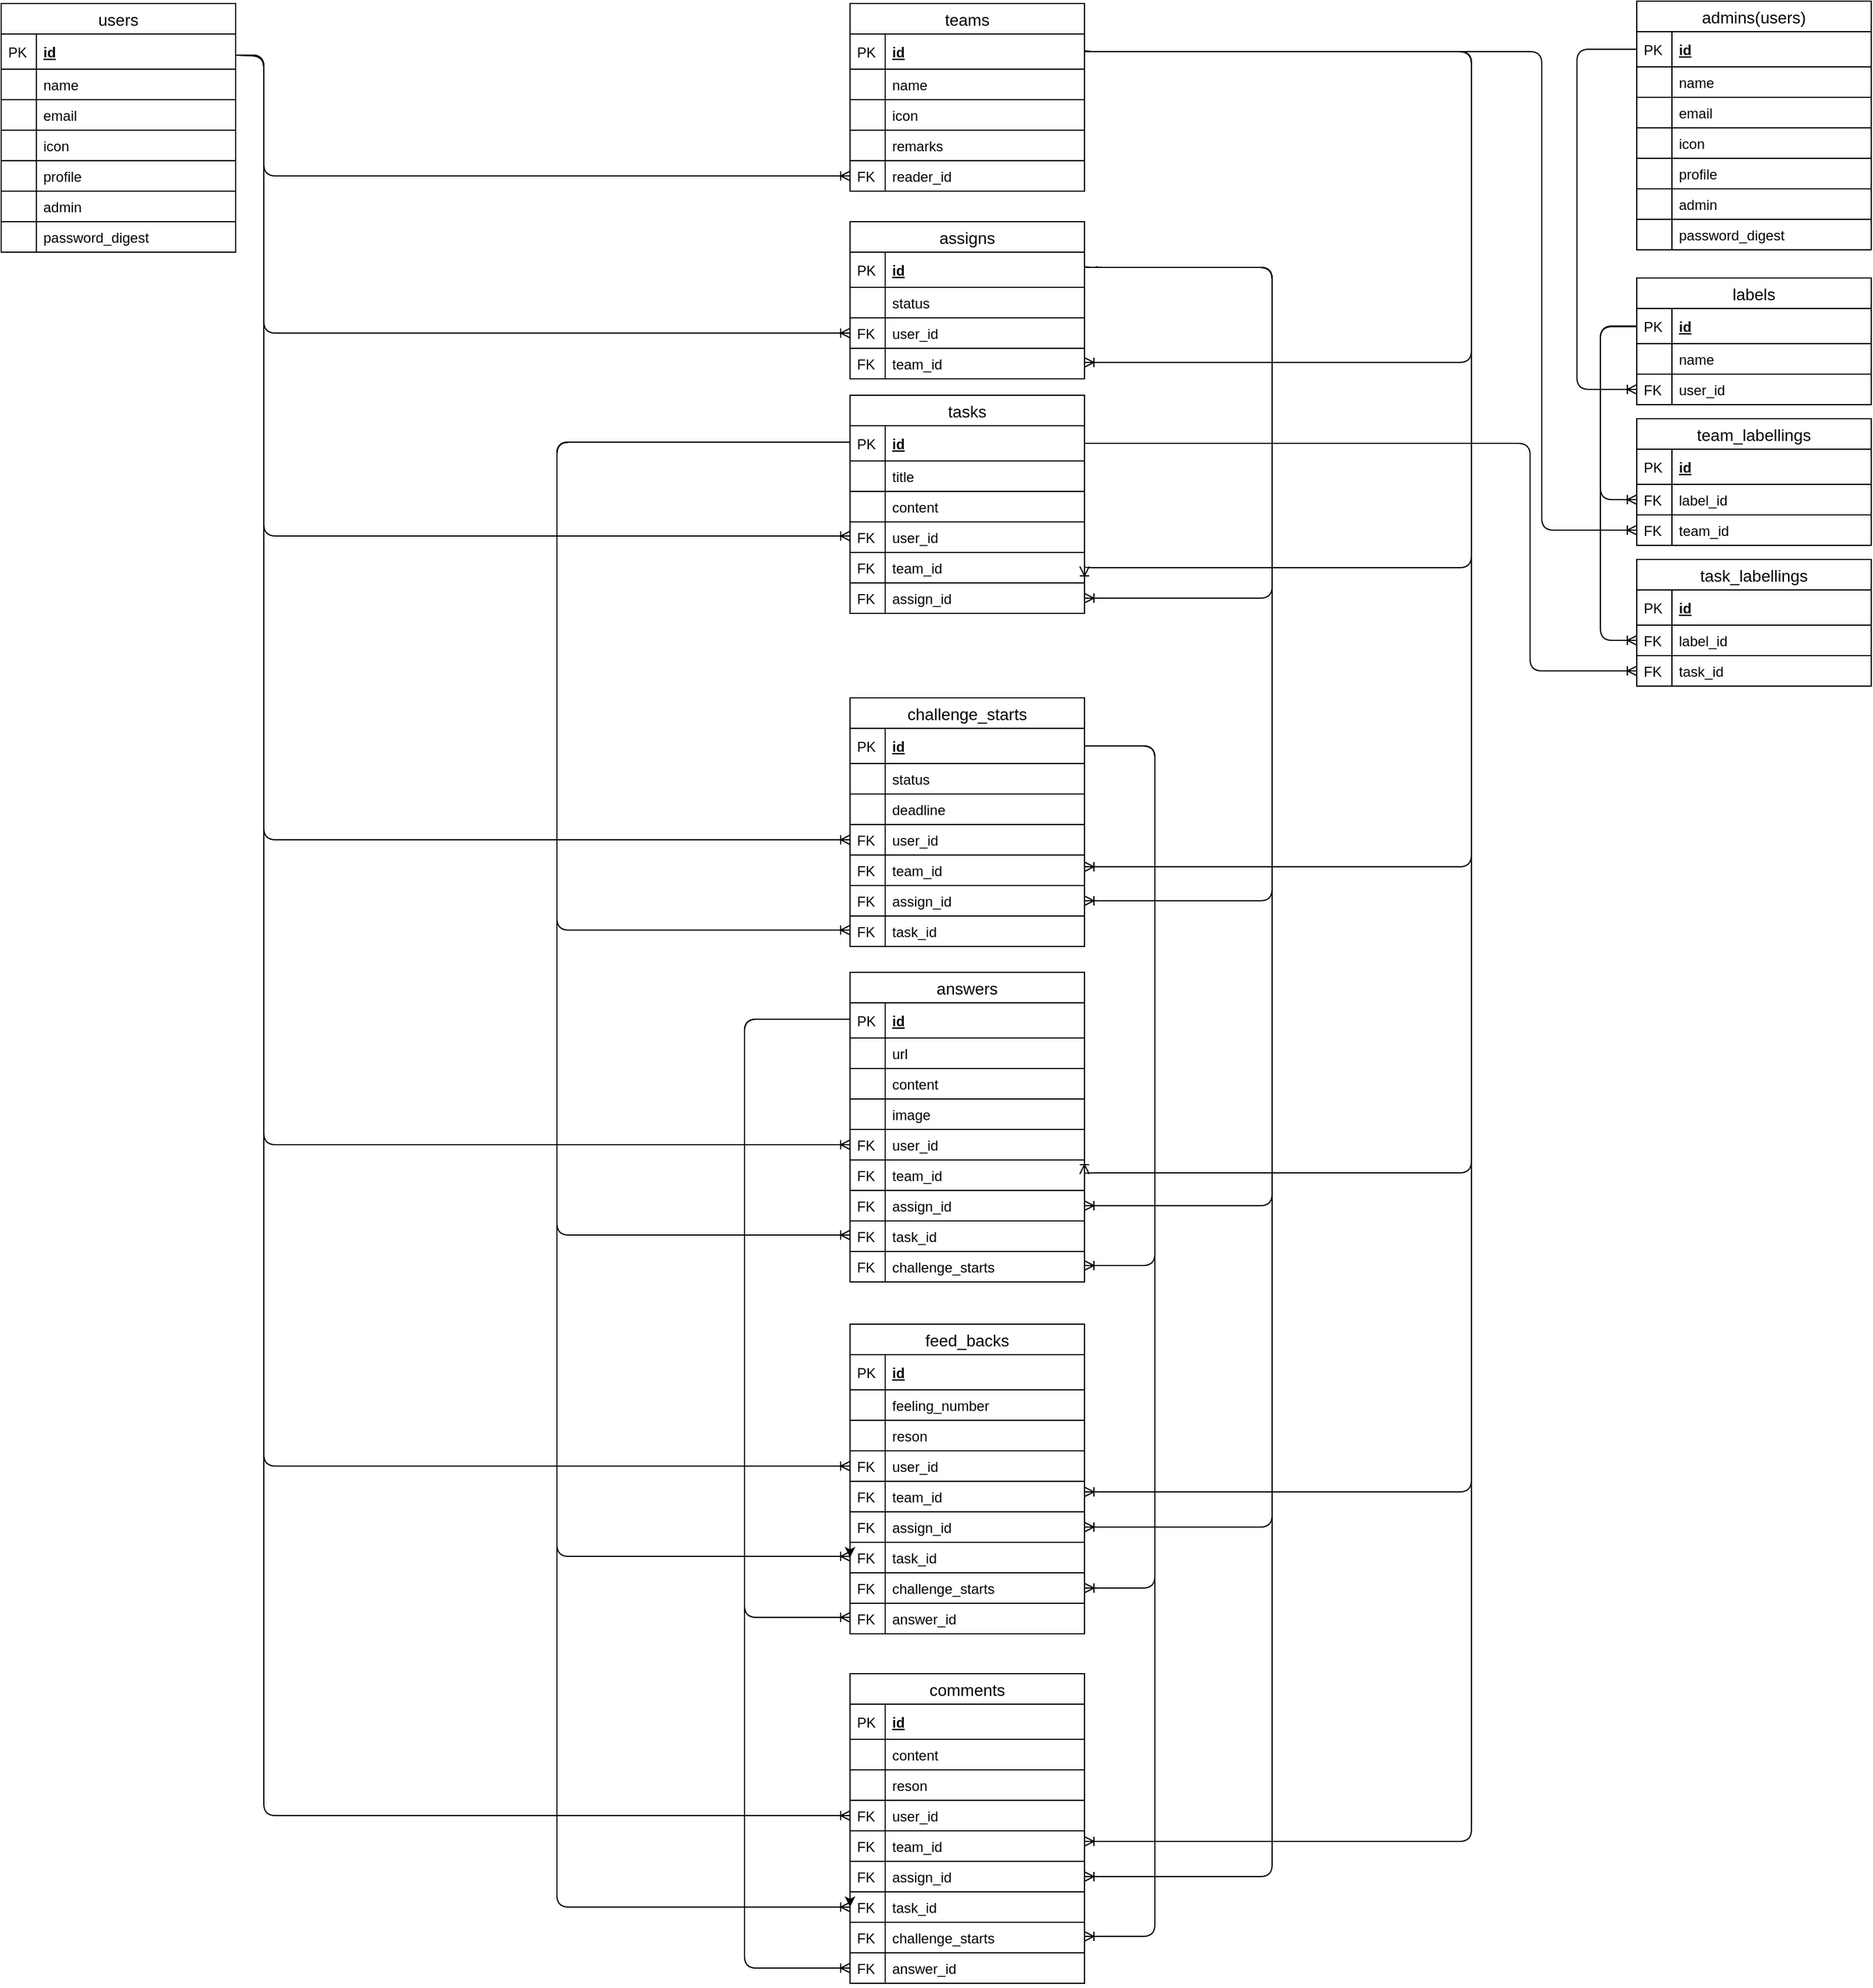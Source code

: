 <mxfile version="13.1.3">
    <diagram id="6hGFLwfOUW9BJ-s0fimq" name="Page-1">
        <mxGraphModel dx="18" dy="1180" grid="1" gridSize="10" guides="1" tooltips="1" connect="1" arrows="1" fold="1" page="1" pageScale="1" pageWidth="827" pageHeight="1169" math="0" shadow="0">
            <root>
                <mxCell id="0"/>
                <mxCell id="1" parent="0"/>
                <mxCell id="3" value="users" style="swimlane;fontStyle=0;childLayout=stackLayout;horizontal=1;startSize=26;horizontalStack=0;resizeParent=1;resizeParentMax=0;resizeLast=0;collapsible=1;marginBottom=0;align=center;fontSize=14;" parent="1" vertex="1">
                    <mxGeometry x="6" y="-1154" width="200" height="212" as="geometry"/>
                </mxCell>
                <mxCell id="4" value="id" style="shape=partialRectangle;top=0;left=0;right=0;bottom=1;align=left;verticalAlign=middle;fillColor=none;spacingLeft=34;spacingRight=4;overflow=hidden;rotatable=0;points=[[0,0.5],[1,0.5]];portConstraint=eastwest;dropTarget=0;fontStyle=5;fontSize=12;" parent="3" vertex="1">
                    <mxGeometry y="26" width="200" height="30" as="geometry"/>
                </mxCell>
                <mxCell id="5" value="PK" style="shape=partialRectangle;top=0;left=0;bottom=0;fillColor=none;align=left;verticalAlign=middle;spacingLeft=4;spacingRight=4;overflow=hidden;rotatable=0;points=[];portConstraint=eastwest;part=1;fontSize=12;" parent="4" vertex="1" connectable="0">
                    <mxGeometry width="30" height="30" as="geometry"/>
                </mxCell>
                <mxCell id="6" value="name" style="shape=partialRectangle;top=1;left=1;right=1;bottom=1;align=left;verticalAlign=top;fillColor=none;spacingLeft=34;spacingRight=4;overflow=hidden;rotatable=0;points=[[0,0.5],[1,0.5]];portConstraint=eastwest;dropTarget=0;fontSize=12;" parent="3" vertex="1">
                    <mxGeometry y="56" width="200" height="26" as="geometry"/>
                </mxCell>
                <mxCell id="7" value="" style="shape=partialRectangle;top=0;left=0;bottom=0;fillColor=none;align=left;verticalAlign=top;spacingLeft=4;spacingRight=4;overflow=hidden;rotatable=0;points=[];portConstraint=eastwest;part=1;fontSize=12;" parent="6" vertex="1" connectable="0">
                    <mxGeometry width="30" height="26" as="geometry"/>
                </mxCell>
                <mxCell id="459" value="email" style="shape=partialRectangle;top=1;left=1;right=1;bottom=1;align=left;verticalAlign=top;fillColor=none;spacingLeft=34;spacingRight=4;overflow=hidden;rotatable=0;points=[[0,0.5],[1,0.5]];portConstraint=eastwest;dropTarget=0;fontSize=12;" vertex="1" parent="3">
                    <mxGeometry y="82" width="200" height="26" as="geometry"/>
                </mxCell>
                <mxCell id="460" value="" style="shape=partialRectangle;top=0;left=0;bottom=0;fillColor=none;align=left;verticalAlign=top;spacingLeft=4;spacingRight=4;overflow=hidden;rotatable=0;points=[];portConstraint=eastwest;part=1;fontSize=12;" vertex="1" connectable="0" parent="459">
                    <mxGeometry width="30" height="26" as="geometry"/>
                </mxCell>
                <mxCell id="8" value="icon" style="shape=partialRectangle;top=1;left=1;right=1;bottom=1;align=left;verticalAlign=top;fillColor=none;spacingLeft=34;spacingRight=4;overflow=hidden;rotatable=0;points=[[0,0.5],[1,0.5]];portConstraint=eastwest;dropTarget=0;fontSize=12;" parent="3" vertex="1">
                    <mxGeometry y="108" width="200" height="26" as="geometry"/>
                </mxCell>
                <mxCell id="9" value="" style="shape=partialRectangle;top=0;left=0;bottom=0;fillColor=none;align=left;verticalAlign=top;spacingLeft=4;spacingRight=4;overflow=hidden;rotatable=0;points=[];portConstraint=eastwest;part=1;fontSize=12;" parent="8" vertex="1" connectable="0">
                    <mxGeometry width="30" height="26" as="geometry"/>
                </mxCell>
                <mxCell id="10" value="profile" style="shape=partialRectangle;top=1;left=1;right=1;bottom=1;align=left;verticalAlign=top;fillColor=none;spacingLeft=34;spacingRight=4;overflow=hidden;rotatable=0;points=[[0,0.5],[1,0.5]];portConstraint=eastwest;dropTarget=0;fontSize=12;" parent="3" vertex="1">
                    <mxGeometry y="134" width="200" height="26" as="geometry"/>
                </mxCell>
                <mxCell id="11" value="" style="shape=partialRectangle;top=0;left=0;bottom=0;fillColor=none;align=left;verticalAlign=top;spacingLeft=4;spacingRight=4;overflow=hidden;rotatable=0;points=[];portConstraint=eastwest;part=1;fontSize=12;" parent="10" vertex="1" connectable="0">
                    <mxGeometry width="30" height="26" as="geometry"/>
                </mxCell>
                <mxCell id="16" value="admin" style="shape=partialRectangle;top=1;left=1;right=1;bottom=1;align=left;verticalAlign=top;fillColor=none;spacingLeft=34;spacingRight=4;overflow=hidden;rotatable=0;points=[[0,0.5],[1,0.5]];portConstraint=eastwest;dropTarget=0;fontSize=12;" parent="3" vertex="1">
                    <mxGeometry y="160" width="200" height="26" as="geometry"/>
                </mxCell>
                <mxCell id="17" value="" style="shape=partialRectangle;top=0;left=0;bottom=0;fillColor=none;align=left;verticalAlign=top;spacingLeft=4;spacingRight=4;overflow=hidden;rotatable=0;points=[];portConstraint=eastwest;part=1;fontSize=12;" parent="16" vertex="1" connectable="0">
                    <mxGeometry width="30" height="26" as="geometry"/>
                </mxCell>
                <mxCell id="566" value="password_digest" style="shape=partialRectangle;top=1;left=1;right=1;bottom=1;align=left;verticalAlign=top;fillColor=none;spacingLeft=34;spacingRight=4;overflow=hidden;rotatable=0;points=[[0,0.5],[1,0.5]];portConstraint=eastwest;dropTarget=0;fontSize=12;" vertex="1" parent="3">
                    <mxGeometry y="186" width="200" height="26" as="geometry"/>
                </mxCell>
                <mxCell id="567" value="" style="shape=partialRectangle;top=0;left=0;bottom=0;fillColor=none;align=left;verticalAlign=top;spacingLeft=4;spacingRight=4;overflow=hidden;rotatable=0;points=[];portConstraint=eastwest;part=1;fontSize=12;" vertex="1" connectable="0" parent="566">
                    <mxGeometry width="30" height="26" as="geometry"/>
                </mxCell>
                <mxCell id="238" value="" style="fontSize=12;html=1;endArrow=ERoneToMany;entryX=1;entryY=0.5;entryDx=0;entryDy=0;elbow=vertical;exitX=1;exitY=0.5;exitDx=0;exitDy=0;edgeStyle=orthogonalEdgeStyle;" parent="1" edge="1">
                    <mxGeometry width="100" height="100" relative="1" as="geometry">
                        <mxPoint x="930.0" y="-1114" as="sourcePoint"/>
                        <mxPoint x="930.0" y="-674.0" as="targetPoint"/>
                        <Array as="points">
                            <mxPoint x="1260" y="-1113"/>
                            <mxPoint x="1260" y="-673"/>
                            <mxPoint x="930" y="-673"/>
                        </Array>
                    </mxGeometry>
                </mxCell>
                <mxCell id="234" value="" style="fontSize=12;html=1;endArrow=ERoneToMany;elbow=vertical;entryX=0;entryY=0.5;entryDx=0;entryDy=0;" parent="1" target="29" edge="1">
                    <mxGeometry width="100" height="100" relative="1" as="geometry">
                        <mxPoint x="207" y="-1110" as="sourcePoint"/>
                        <mxPoint x="289" y="-1003" as="targetPoint"/>
                        <Array as="points">
                            <mxPoint x="230" y="-1110"/>
                            <mxPoint x="230" y="-1007"/>
                        </Array>
                    </mxGeometry>
                </mxCell>
                <mxCell id="474" value="admin" style="shape=partialRectangle;top=1;left=1;right=1;bottom=1;align=left;verticalAlign=top;fillColor=none;spacingLeft=34;spacingRight=4;overflow=hidden;rotatable=0;points=[[0,0.5],[1,0.5]];portConstraint=eastwest;dropTarget=0;fontSize=12;comic=0;" vertex="1" parent="1">
                    <mxGeometry x="1401" y="-996" width="200" height="26" as="geometry"/>
                </mxCell>
                <mxCell id="475" value="" style="shape=partialRectangle;top=0;left=0;bottom=0;fillColor=none;align=left;verticalAlign=top;spacingLeft=4;spacingRight=4;overflow=hidden;rotatable=0;points=[];portConstraint=eastwest;part=1;fontSize=12;" vertex="1" connectable="0" parent="474">
                    <mxGeometry width="30" height="26" as="geometry"/>
                </mxCell>
                <mxCell id="478" value="" style="fontSize=12;html=1;endArrow=ERoneToMany;edgeStyle=orthogonalEdgeStyle;exitX=0;exitY=0.5;exitDx=0;exitDy=0;entryX=0;entryY=0.5;entryDx=0;entryDy=0;" edge="1" parent="1" source="463" target="422">
                    <mxGeometry width="100" height="100" relative="1" as="geometry">
                        <mxPoint x="1131.0" y="-1116" as="sourcePoint"/>
                        <mxPoint x="1131" y="-928.5" as="targetPoint"/>
                        <Array as="points">
                            <mxPoint x="1350" y="-1115"/>
                            <mxPoint x="1350" y="-825"/>
                        </Array>
                    </mxGeometry>
                </mxCell>
                <mxCell id="479" value="" style="fontSize=12;html=1;endArrow=ERoneToMany;entryX=0;entryY=0.5;entryDx=0;entryDy=0;edgeStyle=orthogonalEdgeStyle;exitX=1;exitY=0.5;exitDx=0;exitDy=0;" edge="1" parent="1" source="21" target="150">
                    <mxGeometry width="100" height="100" relative="1" as="geometry">
                        <mxPoint x="460.0" y="-969.75" as="sourcePoint"/>
                        <mxPoint x="460" y="-822.25" as="targetPoint"/>
                        <Array as="points">
                            <mxPoint x="1320" y="-1113"/>
                            <mxPoint x="1320" y="-705"/>
                        </Array>
                    </mxGeometry>
                </mxCell>
                <mxCell id="498" value="task_id" style="shape=partialRectangle;top=1;left=1;right=1;bottom=1;align=left;verticalAlign=top;fillColor=none;spacingLeft=34;spacingRight=4;overflow=hidden;rotatable=0;points=[[0,0.5],[1,0.5]];portConstraint=eastwest;dropTarget=0;fontSize=12;" vertex="1" parent="1">
                    <mxGeometry x="1401" y="-598" width="200" height="26" as="geometry"/>
                </mxCell>
                <mxCell id="499" value="FK" style="shape=partialRectangle;top=0;left=0;bottom=0;fillColor=none;align=left;verticalAlign=top;spacingLeft=4;spacingRight=4;overflow=hidden;rotatable=0;points=[];portConstraint=eastwest;part=1;fontSize=12;" vertex="1" connectable="0" parent="498">
                    <mxGeometry width="30" height="26" as="geometry"/>
                </mxCell>
                <mxCell id="500" value="" style="fontSize=12;html=1;endArrow=ERoneToMany;edgeStyle=orthogonalEdgeStyle;entryX=0;entryY=0.5;entryDx=0;entryDy=0;exitX=0;exitY=0.5;exitDx=0;exitDy=0;" edge="1" parent="1" source="418" target="496">
                    <mxGeometry width="100" height="100" relative="1" as="geometry">
                        <mxPoint x="1186.0" y="-880" as="sourcePoint"/>
                        <mxPoint x="1161" y="-550" as="targetPoint"/>
                        <Array as="points">
                            <mxPoint x="1370" y="-879"/>
                            <mxPoint x="1370" y="-611"/>
                        </Array>
                    </mxGeometry>
                </mxCell>
                <mxCell id="506" value="" style="fontSize=12;html=1;endArrow=ERoneToMany;elbow=vertical;exitX=1;exitY=0.5;exitDx=0;exitDy=0;entryX=0;entryY=0.5;entryDx=0;entryDy=0;" edge="1" parent="1" source="44" target="498">
                    <mxGeometry width="100" height="100" relative="1" as="geometry">
                        <mxPoint x="490" y="-690" as="sourcePoint"/>
                        <mxPoint x="580" y="-590" as="targetPoint"/>
                        <Array as="points">
                            <mxPoint x="1310" y="-779"/>
                            <mxPoint x="1310" y="-700"/>
                            <mxPoint x="1310" y="-585"/>
                        </Array>
                    </mxGeometry>
                </mxCell>
                <mxCell id="507" value="" style="fontSize=12;html=1;endArrow=ERoneToMany;elbow=vertical;entryX=0;entryY=0.5;entryDx=0;entryDy=0;exitX=0.999;exitY=0.601;exitDx=0;exitDy=0;exitPerimeter=0;" edge="1" parent="1" source="4" target="223">
                    <mxGeometry width="100" height="100" relative="1" as="geometry">
                        <mxPoint x="208" y="-1109" as="sourcePoint"/>
                        <mxPoint x="280" y="-790" as="targetPoint"/>
                        <Array as="points">
                            <mxPoint x="230" y="-1109"/>
                            <mxPoint x="230" y="-873"/>
                        </Array>
                    </mxGeometry>
                </mxCell>
                <mxCell id="521" value="" style="fontSize=12;html=1;endArrow=ERoneToMany;elbow=vertical;entryX=0;entryY=0.5;entryDx=0;entryDy=0;" edge="1" parent="1" target="515">
                    <mxGeometry width="100" height="100" relative="1" as="geometry">
                        <mxPoint x="206" y="-1110" as="sourcePoint"/>
                        <mxPoint x="254" y="-530" as="targetPoint"/>
                        <Array as="points">
                            <mxPoint x="230" y="-1110"/>
                            <mxPoint x="230" y="-441"/>
                        </Array>
                    </mxGeometry>
                </mxCell>
                <mxCell id="522" value="" style="fontSize=12;html=1;endArrow=ERoneToMany;entryX=1;entryY=0.5;entryDx=0;entryDy=0;edgeStyle=orthogonalEdgeStyle;exitX=1;exitY=0.5;exitDx=0;exitDy=0;" edge="1" parent="1">
                    <mxGeometry width="100" height="100" relative="1" as="geometry">
                        <mxPoint x="930.0" y="-1114" as="sourcePoint"/>
                        <mxPoint x="930.0" y="-156" as="targetPoint"/>
                        <Array as="points">
                            <mxPoint x="1260" y="-1113"/>
                            <mxPoint x="1260" y="-157"/>
                            <mxPoint x="930" y="-157"/>
                        </Array>
                    </mxGeometry>
                </mxCell>
                <mxCell id="525" value="" style="fontSize=12;html=1;endArrow=ERoneToMany;entryX=0;entryY=0.5;entryDx=0;entryDy=0;elbow=vertical;exitX=0;exitY=0.5;exitDx=0;exitDy=0;edgeStyle=orthogonalEdgeStyle;" edge="1" parent="1">
                    <mxGeometry width="100" height="100" relative="1" as="geometry">
                        <mxPoint x="730" y="-780" as="sourcePoint"/>
                        <mxPoint x="730" y="-364" as="targetPoint"/>
                        <Array as="points">
                            <mxPoint x="480" y="-780"/>
                            <mxPoint x="480" y="-364"/>
                        </Array>
                    </mxGeometry>
                </mxCell>
                <mxCell id="545" value="" style="fontSize=12;html=1;endArrow=ERoneToMany;entryX=1;entryY=0.5;entryDx=0;entryDy=0;edgeStyle=orthogonalEdgeStyle;exitX=1;exitY=0.5;exitDx=0;exitDy=0;" edge="1" parent="1">
                    <mxGeometry width="100" height="100" relative="1" as="geometry">
                        <mxPoint x="930.0" y="-1114" as="sourcePoint"/>
                        <mxPoint x="930.0" y="-848" as="targetPoint"/>
                        <Array as="points">
                            <mxPoint x="1260" y="-1113"/>
                            <mxPoint x="1260" y="-848"/>
                        </Array>
                    </mxGeometry>
                </mxCell>
                <mxCell id="546" value="" style="fontSize=12;html=1;endArrow=ERoneToMany;elbow=vertical;entryX=0;entryY=0.5;entryDx=0;entryDy=0;" edge="1" parent="1" target="539">
                    <mxGeometry width="100" height="100" relative="1" as="geometry">
                        <mxPoint x="206" y="-1110" as="sourcePoint"/>
                        <mxPoint x="414" y="-319" as="targetPoint"/>
                        <Array as="points">
                            <mxPoint x="230" y="-1110"/>
                            <mxPoint x="230" y="-640"/>
                            <mxPoint x="230" y="-181"/>
                        </Array>
                    </mxGeometry>
                </mxCell>
                <mxCell id="547" value="" style="fontSize=12;html=1;endArrow=ERoneToMany;entryX=1;entryY=0.5;entryDx=0;entryDy=0;edgeStyle=orthogonalEdgeStyle;exitX=1;exitY=0.5;exitDx=0;exitDy=0;" edge="1" parent="1">
                    <mxGeometry width="100" height="100" relative="1" as="geometry">
                        <mxPoint x="930.0" y="-1116" as="sourcePoint"/>
                        <mxPoint x="930.0" y="-418" as="targetPoint"/>
                        <Array as="points">
                            <mxPoint x="930" y="-1113"/>
                            <mxPoint x="1260" y="-1113"/>
                            <mxPoint x="1260" y="-418"/>
                        </Array>
                    </mxGeometry>
                </mxCell>
                <mxCell id="548" value="" style="fontSize=12;html=1;endArrow=ERoneToMany;entryX=0;entryY=0.5;entryDx=0;entryDy=0;elbow=vertical;exitX=0;exitY=0.5;exitDx=0;exitDy=0;edgeStyle=orthogonalEdgeStyle;" edge="1" parent="1">
                    <mxGeometry width="100" height="100" relative="1" as="geometry">
                        <mxPoint x="730" y="-780" as="sourcePoint"/>
                        <mxPoint x="730" y="-104" as="targetPoint"/>
                        <Array as="points">
                            <mxPoint x="480" y="-780"/>
                            <mxPoint x="480" y="-104"/>
                        </Array>
                    </mxGeometry>
                </mxCell>
                <mxCell id="549" value="" style="fontSize=12;html=1;endArrow=ERoneToMany;elbow=vertical;entryX=0;entryY=0.5;entryDx=0;entryDy=0;" edge="1" parent="1" target="533">
                    <mxGeometry width="100" height="100" relative="1" as="geometry">
                        <mxPoint x="207" y="-1110" as="sourcePoint"/>
                        <mxPoint x="430" y="-313" as="targetPoint"/>
                        <Array as="points">
                            <mxPoint x="230" y="-1110"/>
                            <mxPoint x="230" y="-600"/>
                            <mxPoint x="230" y="93"/>
                        </Array>
                    </mxGeometry>
                </mxCell>
                <mxCell id="551" value="" style="fontSize=12;html=1;endArrow=ERoneToMany;entryX=0;entryY=0.5;entryDx=0;entryDy=0;elbow=vertical;edgeStyle=orthogonalEdgeStyle;exitX=0;exitY=0.5;exitDx=0;exitDy=0;" edge="1" parent="1">
                    <mxGeometry width="100" height="100" relative="1" as="geometry">
                        <mxPoint x="730" y="-780" as="sourcePoint"/>
                        <mxPoint x="730" y="170.0" as="targetPoint"/>
                        <Array as="points">
                            <mxPoint x="480" y="-780"/>
                            <mxPoint x="480" y="170"/>
                        </Array>
                    </mxGeometry>
                </mxCell>
                <mxCell id="552" value="" style="fontSize=12;html=1;endArrow=ERoneToMany;entryX=0;entryY=0.5;entryDx=0;entryDy=0;edgeStyle=orthogonalEdgeStyle;exitX=0;exitY=0.5;exitDx=0;exitDy=0;" edge="1" parent="1">
                    <mxGeometry width="100" height="100" relative="1" as="geometry">
                        <mxPoint x="730" y="-288" as="sourcePoint"/>
                        <mxPoint x="730" y="222" as="targetPoint"/>
                        <Array as="points">
                            <mxPoint x="640" y="-288"/>
                            <mxPoint x="640" y="222"/>
                        </Array>
                    </mxGeometry>
                </mxCell>
                <mxCell id="557" value="" style="fontSize=12;html=1;endArrow=ERoneToMany;entryX=1;entryY=0.5;entryDx=0;entryDy=0;edgeStyle=orthogonalEdgeStyle;exitX=1;exitY=0.5;exitDx=0;exitDy=0;" edge="1" parent="1" source="509" target="555">
                    <mxGeometry width="100" height="100" relative="1" as="geometry">
                        <mxPoint x="930" y="-894" as="sourcePoint"/>
                        <mxPoint x="930" y="23" as="targetPoint"/>
                        <Array as="points">
                            <mxPoint x="990" y="-521"/>
                            <mxPoint x="990" y="197"/>
                        </Array>
                    </mxGeometry>
                </mxCell>
                <mxCell id="462" value="admins(users)" style="swimlane;fontStyle=0;childLayout=stackLayout;horizontal=1;startSize=26;horizontalStack=0;resizeParent=1;resizeParentMax=0;resizeLast=0;collapsible=1;marginBottom=0;align=center;fontSize=14;" vertex="1" parent="1">
                    <mxGeometry x="1401" y="-1156" width="200" height="160" as="geometry"/>
                </mxCell>
                <mxCell id="463" value="id" style="shape=partialRectangle;top=0;left=0;right=0;bottom=1;align=left;verticalAlign=middle;fillColor=none;spacingLeft=34;spacingRight=4;overflow=hidden;rotatable=0;points=[[0,0.5],[1,0.5]];portConstraint=eastwest;dropTarget=0;fontStyle=5;fontSize=12;" vertex="1" parent="462">
                    <mxGeometry y="26" width="200" height="30" as="geometry"/>
                </mxCell>
                <mxCell id="464" value="PK" style="shape=partialRectangle;top=0;left=0;bottom=0;fillColor=none;align=left;verticalAlign=middle;spacingLeft=4;spacingRight=4;overflow=hidden;rotatable=0;points=[];portConstraint=eastwest;part=1;fontSize=12;" vertex="1" connectable="0" parent="463">
                    <mxGeometry width="30" height="30" as="geometry"/>
                </mxCell>
                <mxCell id="465" value="name" style="shape=partialRectangle;top=1;left=1;right=1;bottom=1;align=left;verticalAlign=top;fillColor=none;spacingLeft=34;spacingRight=4;overflow=hidden;rotatable=0;points=[[0,0.5],[1,0.5]];portConstraint=eastwest;dropTarget=0;fontSize=12;" vertex="1" parent="462">
                    <mxGeometry y="56" width="200" height="26" as="geometry"/>
                </mxCell>
                <mxCell id="466" value="" style="shape=partialRectangle;top=0;left=0;bottom=0;fillColor=none;align=left;verticalAlign=top;spacingLeft=4;spacingRight=4;overflow=hidden;rotatable=0;points=[];portConstraint=eastwest;part=1;fontSize=12;" vertex="1" connectable="0" parent="465">
                    <mxGeometry width="30" height="26" as="geometry"/>
                </mxCell>
                <mxCell id="467" value="email" style="shape=partialRectangle;top=1;left=1;right=1;bottom=1;align=left;verticalAlign=top;fillColor=none;spacingLeft=34;spacingRight=4;overflow=hidden;rotatable=0;points=[[0,0.5],[1,0.5]];portConstraint=eastwest;dropTarget=0;fontSize=12;" vertex="1" parent="462">
                    <mxGeometry y="82" width="200" height="26" as="geometry"/>
                </mxCell>
                <mxCell id="468" value="" style="shape=partialRectangle;top=0;left=0;bottom=0;fillColor=none;align=left;verticalAlign=top;spacingLeft=4;spacingRight=4;overflow=hidden;rotatable=0;points=[];portConstraint=eastwest;part=1;fontSize=12;" vertex="1" connectable="0" parent="467">
                    <mxGeometry width="30" height="26" as="geometry"/>
                </mxCell>
                <mxCell id="469" value="icon" style="shape=partialRectangle;top=1;left=1;right=1;bottom=1;align=left;verticalAlign=top;fillColor=none;spacingLeft=34;spacingRight=4;overflow=hidden;rotatable=0;points=[[0,0.5],[1,0.5]];portConstraint=eastwest;dropTarget=0;fontSize=12;" vertex="1" parent="462">
                    <mxGeometry y="108" width="200" height="26" as="geometry"/>
                </mxCell>
                <mxCell id="470" value="" style="shape=partialRectangle;top=0;left=0;bottom=0;fillColor=none;align=left;verticalAlign=top;spacingLeft=4;spacingRight=4;overflow=hidden;rotatable=0;points=[];portConstraint=eastwest;part=1;fontSize=12;" vertex="1" connectable="0" parent="469">
                    <mxGeometry width="30" height="26" as="geometry"/>
                </mxCell>
                <mxCell id="476" value="" style="group" vertex="1" connectable="0" parent="462">
                    <mxGeometry y="134" width="200" height="26" as="geometry"/>
                </mxCell>
                <mxCell id="471" value="profile" style="shape=partialRectangle;top=1;left=1;right=1;bottom=1;align=left;verticalAlign=top;fillColor=none;spacingLeft=34;spacingRight=4;overflow=hidden;rotatable=0;points=[[0,0.5],[1,0.5]];portConstraint=eastwest;dropTarget=0;fontSize=12;comic=0;" vertex="1" parent="476">
                    <mxGeometry width="200" height="26" as="geometry"/>
                </mxCell>
                <mxCell id="472" value="" style="shape=partialRectangle;top=0;left=0;bottom=0;fillColor=none;align=left;verticalAlign=top;spacingLeft=4;spacingRight=4;overflow=hidden;rotatable=0;points=[];portConstraint=eastwest;part=1;fontSize=12;" vertex="1" connectable="0" parent="471">
                    <mxGeometry width="30" height="26" as="geometry"/>
                </mxCell>
                <mxCell id="220" value="assigns" style="swimlane;fontStyle=0;childLayout=stackLayout;horizontal=1;startSize=26;horizontalStack=0;resizeParent=1;resizeParentMax=0;resizeLast=0;collapsible=1;marginBottom=0;align=center;fontSize=14;" parent="1" vertex="1">
                    <mxGeometry x="730" y="-968" width="200" height="134" as="geometry"/>
                </mxCell>
                <mxCell id="221" value="id" style="shape=partialRectangle;top=1;left=1;right=1;bottom=1;align=left;verticalAlign=middle;fillColor=none;spacingLeft=34;spacingRight=4;overflow=hidden;rotatable=0;points=[[0,0.5],[1,0.5]];portConstraint=eastwest;dropTarget=0;fontStyle=5;fontSize=12;" parent="220" vertex="1">
                    <mxGeometry y="26" width="200" height="30" as="geometry"/>
                </mxCell>
                <mxCell id="222" value="PK" style="shape=partialRectangle;top=0;left=0;bottom=0;fillColor=none;align=left;verticalAlign=middle;spacingLeft=4;spacingRight=4;overflow=hidden;rotatable=0;points=[];portConstraint=eastwest;part=1;fontSize=12;" parent="221" vertex="1" connectable="0">
                    <mxGeometry width="30" height="30" as="geometry"/>
                </mxCell>
                <mxCell id="570" value="status" style="shape=partialRectangle;top=1;left=1;right=1;bottom=1;align=left;verticalAlign=top;fillColor=none;spacingLeft=34;spacingRight=4;overflow=hidden;rotatable=0;points=[[0,0.5],[1,0.5]];portConstraint=eastwest;dropTarget=0;fontSize=12;" vertex="1" parent="220">
                    <mxGeometry y="56" width="200" height="26" as="geometry"/>
                </mxCell>
                <mxCell id="571" value="" style="shape=partialRectangle;top=0;left=0;bottom=0;fillColor=none;align=left;verticalAlign=top;spacingLeft=4;spacingRight=4;overflow=hidden;rotatable=0;points=[];portConstraint=eastwest;part=1;fontSize=12;" vertex="1" connectable="0" parent="570">
                    <mxGeometry width="30" height="26" as="geometry"/>
                </mxCell>
                <mxCell id="223" value="user_id" style="shape=partialRectangle;top=1;left=1;right=1;bottom=1;align=left;verticalAlign=top;fillColor=none;spacingLeft=34;spacingRight=4;overflow=hidden;rotatable=0;points=[[0,0.5],[1,0.5]];portConstraint=eastwest;dropTarget=0;fontSize=12;" parent="220" vertex="1">
                    <mxGeometry y="82" width="200" height="26" as="geometry"/>
                </mxCell>
                <mxCell id="224" value="FK" style="shape=partialRectangle;top=0;left=0;bottom=0;fillColor=none;align=left;verticalAlign=top;spacingLeft=4;spacingRight=4;overflow=hidden;rotatable=0;points=[];portConstraint=eastwest;part=1;fontSize=12;" parent="223" vertex="1" connectable="0">
                    <mxGeometry width="30" height="26" as="geometry"/>
                </mxCell>
                <mxCell id="225" value="team_id" style="shape=partialRectangle;top=1;left=1;right=1;bottom=1;align=left;verticalAlign=top;fillColor=none;spacingLeft=34;spacingRight=4;overflow=hidden;rotatable=0;points=[[0,0.5],[1,0.5]];portConstraint=eastwest;dropTarget=0;fontSize=12;" parent="220" vertex="1">
                    <mxGeometry y="108" width="200" height="26" as="geometry"/>
                </mxCell>
                <mxCell id="226" value="FK" style="shape=partialRectangle;top=0;left=0;bottom=0;fillColor=none;align=left;verticalAlign=top;spacingLeft=4;spacingRight=4;overflow=hidden;rotatable=0;points=[];portConstraint=eastwest;part=1;fontSize=12;" parent="225" vertex="1" connectable="0">
                    <mxGeometry width="30" height="26" as="geometry"/>
                </mxCell>
                <mxCell id="20" value="teams" style="swimlane;fontStyle=0;childLayout=stackLayout;horizontal=1;startSize=26;horizontalStack=0;resizeParent=1;resizeParentMax=0;resizeLast=0;collapsible=1;marginBottom=0;align=center;fontSize=14;" parent="1" vertex="1">
                    <mxGeometry x="730" y="-1154" width="200" height="160" as="geometry"/>
                </mxCell>
                <mxCell id="21" value="id" style="shape=partialRectangle;top=0;left=0;right=0;bottom=1;align=left;verticalAlign=middle;fillColor=none;spacingLeft=34;spacingRight=4;overflow=hidden;rotatable=0;points=[[0,0.5],[1,0.5]];portConstraint=eastwest;dropTarget=0;fontStyle=5;fontSize=12;" parent="20" vertex="1">
                    <mxGeometry y="26" width="200" height="30" as="geometry"/>
                </mxCell>
                <mxCell id="22" value="PK" style="shape=partialRectangle;top=0;left=0;bottom=0;fillColor=none;align=left;verticalAlign=middle;spacingLeft=4;spacingRight=4;overflow=hidden;rotatable=0;points=[];portConstraint=eastwest;part=1;fontSize=12;" parent="21" vertex="1" connectable="0">
                    <mxGeometry width="30" height="30" as="geometry"/>
                </mxCell>
                <mxCell id="23" value="name" style="shape=partialRectangle;top=1;left=1;right=1;bottom=1;align=left;verticalAlign=top;fillColor=none;spacingLeft=34;spacingRight=4;overflow=hidden;rotatable=0;points=[[0,0.5],[1,0.5]];portConstraint=eastwest;dropTarget=0;fontSize=12;" parent="20" vertex="1">
                    <mxGeometry y="56" width="200" height="26" as="geometry"/>
                </mxCell>
                <mxCell id="24" value="" style="shape=partialRectangle;top=0;left=0;bottom=0;fillColor=none;align=left;verticalAlign=top;spacingLeft=4;spacingRight=4;overflow=hidden;rotatable=0;points=[];portConstraint=eastwest;part=1;fontSize=12;" parent="23" vertex="1" connectable="0">
                    <mxGeometry width="30" height="26" as="geometry"/>
                </mxCell>
                <mxCell id="25" value="icon" style="shape=partialRectangle;top=1;left=1;right=1;bottom=1;align=left;verticalAlign=top;fillColor=none;spacingLeft=34;spacingRight=4;overflow=hidden;rotatable=0;points=[[0,0.5],[1,0.5]];portConstraint=eastwest;dropTarget=0;fontSize=12;" parent="20" vertex="1">
                    <mxGeometry y="82" width="200" height="26" as="geometry"/>
                </mxCell>
                <mxCell id="26" value="" style="shape=partialRectangle;top=0;left=0;bottom=0;fillColor=none;align=left;verticalAlign=top;spacingLeft=4;spacingRight=4;overflow=hidden;rotatable=0;points=[];portConstraint=eastwest;part=1;fontSize=12;" parent="25" vertex="1" connectable="0">
                    <mxGeometry width="30" height="26" as="geometry"/>
                </mxCell>
                <mxCell id="27" value="remarks" style="shape=partialRectangle;top=1;left=1;right=1;bottom=1;align=left;verticalAlign=top;fillColor=none;spacingLeft=34;spacingRight=4;overflow=hidden;rotatable=0;points=[[0,0.5],[1,0.5]];portConstraint=eastwest;dropTarget=0;fontSize=12;" parent="20" vertex="1">
                    <mxGeometry y="108" width="200" height="26" as="geometry"/>
                </mxCell>
                <mxCell id="28" value="" style="shape=partialRectangle;top=0;left=0;bottom=0;fillColor=none;align=left;verticalAlign=top;spacingLeft=4;spacingRight=4;overflow=hidden;rotatable=0;points=[];portConstraint=eastwest;part=1;fontSize=12;" parent="27" vertex="1" connectable="0">
                    <mxGeometry width="30" height="26" as="geometry"/>
                </mxCell>
                <mxCell id="29" value="reader_id" style="shape=partialRectangle;top=1;left=1;right=1;bottom=1;align=left;verticalAlign=top;fillColor=none;spacingLeft=34;spacingRight=4;overflow=hidden;rotatable=0;points=[[0,0.5],[1,0.5]];portConstraint=eastwest;dropTarget=0;fontSize=12;" parent="20" vertex="1">
                    <mxGeometry y="134" width="200" height="26" as="geometry"/>
                </mxCell>
                <mxCell id="30" value="FK" style="shape=partialRectangle;top=0;left=0;bottom=0;fillColor=none;align=left;verticalAlign=top;spacingLeft=4;spacingRight=4;overflow=hidden;rotatable=0;points=[];portConstraint=eastwest;part=1;fontSize=12;" parent="29" vertex="1" connectable="0">
                    <mxGeometry width="30" height="26" as="geometry"/>
                </mxCell>
                <mxCell id="43" value="tasks" style="swimlane;fontStyle=0;childLayout=stackLayout;horizontal=1;startSize=26;horizontalStack=0;resizeParent=1;resizeParentMax=0;resizeLast=0;collapsible=1;marginBottom=0;align=center;fontSize=14;" parent="1" vertex="1">
                    <mxGeometry x="730" y="-820" width="200" height="186" as="geometry"/>
                </mxCell>
                <mxCell id="44" value="id" style="shape=partialRectangle;top=0;left=0;right=0;bottom=1;align=left;verticalAlign=middle;fillColor=none;spacingLeft=34;spacingRight=4;overflow=hidden;rotatable=0;points=[[0,0.5],[1,0.5]];portConstraint=eastwest;dropTarget=0;fontStyle=5;fontSize=12;" parent="43" vertex="1">
                    <mxGeometry y="26" width="200" height="30" as="geometry"/>
                </mxCell>
                <mxCell id="45" value="PK" style="shape=partialRectangle;top=0;left=0;bottom=0;fillColor=none;align=left;verticalAlign=middle;spacingLeft=4;spacingRight=4;overflow=hidden;rotatable=0;points=[];portConstraint=eastwest;part=1;fontSize=12;" parent="44" vertex="1" connectable="0">
                    <mxGeometry width="30" height="30" as="geometry"/>
                </mxCell>
                <mxCell id="46" value="title" style="shape=partialRectangle;top=1;left=1;right=1;bottom=1;align=left;verticalAlign=top;fillColor=none;spacingLeft=34;spacingRight=4;overflow=hidden;rotatable=0;points=[[0,0.5],[1,0.5]];portConstraint=eastwest;dropTarget=0;fontSize=12;" parent="43" vertex="1">
                    <mxGeometry y="56" width="200" height="26" as="geometry"/>
                </mxCell>
                <mxCell id="47" value="" style="shape=partialRectangle;top=0;left=0;bottom=0;fillColor=none;align=left;verticalAlign=top;spacingLeft=4;spacingRight=4;overflow=hidden;rotatable=0;points=[];portConstraint=eastwest;part=1;fontSize=12;" parent="46" vertex="1" connectable="0">
                    <mxGeometry width="30" height="26" as="geometry"/>
                </mxCell>
                <mxCell id="558" value="content" style="shape=partialRectangle;top=1;left=1;right=1;bottom=1;align=left;verticalAlign=top;fillColor=none;spacingLeft=34;spacingRight=4;overflow=hidden;rotatable=0;points=[[0,0.5],[1,0.5]];portConstraint=eastwest;dropTarget=0;fontSize=12;" vertex="1" parent="43">
                    <mxGeometry y="82" width="200" height="26" as="geometry"/>
                </mxCell>
                <mxCell id="559" value="" style="shape=partialRectangle;top=0;left=0;bottom=0;fillColor=none;align=left;verticalAlign=top;spacingLeft=4;spacingRight=4;overflow=hidden;rotatable=0;points=[];portConstraint=eastwest;part=1;fontSize=12;" vertex="1" connectable="0" parent="558">
                    <mxGeometry width="30" height="26" as="geometry"/>
                </mxCell>
                <mxCell id="48" value="user_id" style="shape=partialRectangle;top=1;left=1;right=1;bottom=1;align=left;verticalAlign=top;fillColor=none;spacingLeft=34;spacingRight=4;overflow=hidden;rotatable=0;points=[[0,0.5],[1,0.5]];portConstraint=eastwest;dropTarget=0;fontSize=12;" parent="43" vertex="1">
                    <mxGeometry y="108" width="200" height="26" as="geometry"/>
                </mxCell>
                <mxCell id="49" value="FK" style="shape=partialRectangle;top=0;left=0;bottom=0;fillColor=none;align=left;verticalAlign=top;spacingLeft=4;spacingRight=4;overflow=hidden;rotatable=0;points=[];portConstraint=eastwest;part=1;fontSize=12;" parent="48" vertex="1" connectable="0">
                    <mxGeometry width="30" height="26" as="geometry"/>
                </mxCell>
                <mxCell id="50" value="team_id" style="shape=partialRectangle;top=1;left=1;right=1;bottom=1;align=left;verticalAlign=top;fillColor=none;spacingLeft=34;spacingRight=4;overflow=hidden;rotatable=0;points=[[0,0.5],[1,0.5]];portConstraint=eastwest;dropTarget=0;fontSize=12;" parent="43" vertex="1">
                    <mxGeometry y="134" width="200" height="26" as="geometry"/>
                </mxCell>
                <mxCell id="51" value="FK" style="shape=partialRectangle;top=0;left=0;bottom=0;fillColor=none;align=left;verticalAlign=top;spacingLeft=4;spacingRight=4;overflow=hidden;rotatable=0;points=[];portConstraint=eastwest;part=1;fontSize=12;" parent="50" vertex="1" connectable="0">
                    <mxGeometry width="30" height="26" as="geometry"/>
                </mxCell>
                <mxCell id="218" value="assign_id" style="shape=partialRectangle;top=1;left=1;right=1;bottom=1;align=left;verticalAlign=top;fillColor=none;spacingLeft=34;spacingRight=4;overflow=hidden;rotatable=0;points=[[0,0.5],[1,0.5]];portConstraint=eastwest;dropTarget=0;fontSize=12;" parent="43" vertex="1">
                    <mxGeometry y="160" width="200" height="26" as="geometry"/>
                </mxCell>
                <mxCell id="219" value="FK" style="shape=partialRectangle;top=0;left=0;bottom=0;fillColor=none;align=left;verticalAlign=top;spacingLeft=4;spacingRight=4;overflow=hidden;rotatable=0;points=[];portConstraint=eastwest;part=1;fontSize=12;" parent="218" vertex="1" connectable="0">
                    <mxGeometry width="30" height="26" as="geometry"/>
                </mxCell>
                <mxCell id="508" value="challenge_starts" style="swimlane;fontStyle=0;childLayout=stackLayout;horizontal=1;startSize=26;horizontalStack=0;resizeParent=1;resizeParentMax=0;resizeLast=0;collapsible=1;marginBottom=0;align=center;fontSize=14;" vertex="1" parent="1">
                    <mxGeometry x="730" y="-562" width="200" height="212" as="geometry"/>
                </mxCell>
                <mxCell id="509" value="id" style="shape=partialRectangle;top=0;left=0;right=0;bottom=1;align=left;verticalAlign=middle;fillColor=none;spacingLeft=34;spacingRight=4;overflow=hidden;rotatable=0;points=[[0,0.5],[1,0.5]];portConstraint=eastwest;dropTarget=0;fontStyle=5;fontSize=12;" vertex="1" parent="508">
                    <mxGeometry y="26" width="200" height="30" as="geometry"/>
                </mxCell>
                <mxCell id="510" value="PK" style="shape=partialRectangle;top=0;left=0;bottom=0;fillColor=none;align=left;verticalAlign=middle;spacingLeft=4;spacingRight=4;overflow=hidden;rotatable=0;points=[];portConstraint=eastwest;part=1;fontSize=12;" vertex="1" connectable="0" parent="509">
                    <mxGeometry width="30" height="30" as="geometry"/>
                </mxCell>
                <mxCell id="511" value="status" style="shape=partialRectangle;top=1;left=1;right=1;bottom=1;align=left;verticalAlign=top;fillColor=none;spacingLeft=34;spacingRight=4;overflow=hidden;rotatable=0;points=[[0,0.5],[1,0.5]];portConstraint=eastwest;dropTarget=0;fontSize=12;" vertex="1" parent="508">
                    <mxGeometry y="56" width="200" height="26" as="geometry"/>
                </mxCell>
                <mxCell id="512" value="" style="shape=partialRectangle;top=0;left=0;bottom=0;fillColor=none;align=left;verticalAlign=top;spacingLeft=4;spacingRight=4;overflow=hidden;rotatable=0;points=[];portConstraint=eastwest;part=1;fontSize=12;" vertex="1" connectable="0" parent="511">
                    <mxGeometry width="30" height="26" as="geometry"/>
                </mxCell>
                <mxCell id="513" value="deadline" style="shape=partialRectangle;top=1;left=1;right=1;bottom=1;align=left;verticalAlign=top;fillColor=none;spacingLeft=34;spacingRight=4;overflow=hidden;rotatable=0;points=[[0,0.5],[1,0.5]];portConstraint=eastwest;dropTarget=0;fontSize=12;" vertex="1" parent="508">
                    <mxGeometry y="82" width="200" height="26" as="geometry"/>
                </mxCell>
                <mxCell id="514" value="" style="shape=partialRectangle;top=0;left=0;bottom=0;fillColor=none;align=left;verticalAlign=top;spacingLeft=4;spacingRight=4;overflow=hidden;rotatable=0;points=[];portConstraint=eastwest;part=1;fontSize=12;" vertex="1" connectable="0" parent="513">
                    <mxGeometry width="30" height="26" as="geometry"/>
                </mxCell>
                <mxCell id="515" value="user_id" style="shape=partialRectangle;top=1;left=1;right=1;bottom=1;align=left;verticalAlign=top;fillColor=none;spacingLeft=34;spacingRight=4;overflow=hidden;rotatable=0;points=[[0,0.5],[1,0.5]];portConstraint=eastwest;dropTarget=0;fontSize=12;" vertex="1" parent="508">
                    <mxGeometry y="108" width="200" height="26" as="geometry"/>
                </mxCell>
                <mxCell id="516" value="FK" style="shape=partialRectangle;top=0;left=0;bottom=0;fillColor=none;align=left;verticalAlign=top;spacingLeft=4;spacingRight=4;overflow=hidden;rotatable=0;points=[];portConstraint=eastwest;part=1;fontSize=12;" vertex="1" connectable="0" parent="515">
                    <mxGeometry width="30" height="26" as="geometry"/>
                </mxCell>
                <mxCell id="560" value="team_id" style="shape=partialRectangle;top=1;left=1;right=1;bottom=1;align=left;verticalAlign=top;fillColor=none;spacingLeft=34;spacingRight=4;overflow=hidden;rotatable=0;points=[[0,0.5],[1,0.5]];portConstraint=eastwest;dropTarget=0;fontSize=12;" vertex="1" parent="508">
                    <mxGeometry y="134" width="200" height="26" as="geometry"/>
                </mxCell>
                <mxCell id="561" value="FK" style="shape=partialRectangle;top=0;left=0;bottom=0;fillColor=none;align=left;verticalAlign=top;spacingLeft=4;spacingRight=4;overflow=hidden;rotatable=0;points=[];portConstraint=eastwest;part=1;fontSize=12;" vertex="1" connectable="0" parent="560">
                    <mxGeometry width="30" height="26" as="geometry"/>
                </mxCell>
                <mxCell id="519" value="assign_id" style="shape=partialRectangle;top=1;left=1;right=1;bottom=1;align=left;verticalAlign=top;fillColor=none;spacingLeft=34;spacingRight=4;overflow=hidden;rotatable=0;points=[[0,0.5],[1,0.5]];portConstraint=eastwest;dropTarget=0;fontSize=12;" vertex="1" parent="508">
                    <mxGeometry y="160" width="200" height="26" as="geometry"/>
                </mxCell>
                <mxCell id="520" value="FK" style="shape=partialRectangle;top=0;left=0;bottom=0;fillColor=none;align=left;verticalAlign=top;spacingLeft=4;spacingRight=4;overflow=hidden;rotatable=0;points=[];portConstraint=eastwest;part=1;fontSize=12;" vertex="1" connectable="0" parent="519">
                    <mxGeometry width="30" height="26" as="geometry"/>
                </mxCell>
                <mxCell id="517" value="task_id" style="shape=partialRectangle;top=1;left=1;right=1;bottom=1;align=left;verticalAlign=top;fillColor=none;spacingLeft=34;spacingRight=4;overflow=hidden;rotatable=0;points=[[0,0.5],[1,0.5]];portConstraint=eastwest;dropTarget=0;fontSize=12;" vertex="1" parent="508">
                    <mxGeometry y="186" width="200" height="26" as="geometry"/>
                </mxCell>
                <mxCell id="518" value="FK" style="shape=partialRectangle;top=0;left=0;bottom=0;fillColor=none;align=left;verticalAlign=top;spacingLeft=4;spacingRight=4;overflow=hidden;rotatable=0;points=[];portConstraint=eastwest;part=1;fontSize=12;" vertex="1" connectable="0" parent="517">
                    <mxGeometry width="30" height="26" as="geometry"/>
                </mxCell>
                <mxCell id="480" value="answers" style="swimlane;fontStyle=0;childLayout=stackLayout;horizontal=1;startSize=26;horizontalStack=0;resizeParent=1;resizeParentMax=0;resizeLast=0;collapsible=1;marginBottom=0;align=center;fontSize=14;" vertex="1" parent="1">
                    <mxGeometry x="730" y="-328" width="200" height="264" as="geometry"/>
                </mxCell>
                <mxCell id="481" value="id" style="shape=partialRectangle;top=0;left=0;right=0;bottom=1;align=left;verticalAlign=middle;fillColor=none;spacingLeft=34;spacingRight=4;overflow=hidden;rotatable=0;points=[[0,0.5],[1,0.5]];portConstraint=eastwest;dropTarget=0;fontStyle=5;fontSize=12;" vertex="1" parent="480">
                    <mxGeometry y="26" width="200" height="30" as="geometry"/>
                </mxCell>
                <mxCell id="482" value="PK" style="shape=partialRectangle;top=0;left=0;bottom=0;fillColor=none;align=left;verticalAlign=middle;spacingLeft=4;spacingRight=4;overflow=hidden;rotatable=0;points=[];portConstraint=eastwest;part=1;fontSize=12;" vertex="1" connectable="0" parent="481">
                    <mxGeometry width="30" height="30" as="geometry"/>
                </mxCell>
                <mxCell id="483" value="url" style="shape=partialRectangle;top=1;left=1;right=1;bottom=1;align=left;verticalAlign=top;fillColor=none;spacingLeft=34;spacingRight=4;overflow=hidden;rotatable=0;points=[[0,0.5],[1,0.5]];portConstraint=eastwest;dropTarget=0;fontSize=12;" vertex="1" parent="480">
                    <mxGeometry y="56" width="200" height="26" as="geometry"/>
                </mxCell>
                <mxCell id="484" value="" style="shape=partialRectangle;top=0;left=0;bottom=0;fillColor=none;align=left;verticalAlign=top;spacingLeft=4;spacingRight=4;overflow=hidden;rotatable=0;points=[];portConstraint=eastwest;part=1;fontSize=12;" vertex="1" connectable="0" parent="483">
                    <mxGeometry width="30" height="26" as="geometry"/>
                </mxCell>
                <mxCell id="485" value="content" style="shape=partialRectangle;top=1;left=1;right=1;bottom=1;align=left;verticalAlign=top;fillColor=none;spacingLeft=34;spacingRight=4;overflow=hidden;rotatable=0;points=[[0,0.5],[1,0.5]];portConstraint=eastwest;dropTarget=0;fontSize=12;" vertex="1" parent="480">
                    <mxGeometry y="82" width="200" height="26" as="geometry"/>
                </mxCell>
                <mxCell id="486" value="" style="shape=partialRectangle;top=0;left=0;bottom=0;fillColor=none;align=left;verticalAlign=top;spacingLeft=4;spacingRight=4;overflow=hidden;rotatable=0;points=[];portConstraint=eastwest;part=1;fontSize=12;" vertex="1" connectable="0" parent="485">
                    <mxGeometry width="30" height="26" as="geometry"/>
                </mxCell>
                <mxCell id="487" value="image" style="shape=partialRectangle;top=1;left=1;right=1;bottom=1;align=left;verticalAlign=top;fillColor=none;spacingLeft=34;spacingRight=4;overflow=hidden;rotatable=0;points=[[0,0.5],[1,0.5]];portConstraint=eastwest;dropTarget=0;fontSize=12;" vertex="1" parent="480">
                    <mxGeometry y="108" width="200" height="26" as="geometry"/>
                </mxCell>
                <mxCell id="488" value="" style="shape=partialRectangle;top=0;left=0;bottom=0;fillColor=none;align=left;verticalAlign=top;spacingLeft=4;spacingRight=4;overflow=hidden;rotatable=0;points=[];portConstraint=eastwest;part=1;fontSize=12;" vertex="1" connectable="0" parent="487">
                    <mxGeometry width="30" height="26" as="geometry"/>
                </mxCell>
                <mxCell id="539" value="user_id" style="shape=partialRectangle;top=1;left=1;right=1;bottom=1;align=left;verticalAlign=top;fillColor=none;spacingLeft=34;spacingRight=4;overflow=hidden;rotatable=0;points=[[0,0.5],[1,0.5]];portConstraint=eastwest;dropTarget=0;fontSize=12;" vertex="1" parent="480">
                    <mxGeometry y="134" width="200" height="26" as="geometry"/>
                </mxCell>
                <mxCell id="540" value="FK" style="shape=partialRectangle;top=0;left=0;bottom=0;fillColor=none;align=left;verticalAlign=top;spacingLeft=4;spacingRight=4;overflow=hidden;rotatable=0;points=[];portConstraint=eastwest;part=1;fontSize=12;" vertex="1" connectable="0" parent="539">
                    <mxGeometry width="30" height="26" as="geometry"/>
                </mxCell>
                <mxCell id="537" value="team_id" style="shape=partialRectangle;top=1;left=1;right=1;bottom=1;align=left;verticalAlign=top;fillColor=none;spacingLeft=34;spacingRight=4;overflow=hidden;rotatable=0;points=[[0,0.5],[1,0.5]];portConstraint=eastwest;dropTarget=0;fontSize=12;" vertex="1" parent="480">
                    <mxGeometry y="160" width="200" height="26" as="geometry"/>
                </mxCell>
                <mxCell id="538" value="FK" style="shape=partialRectangle;top=0;left=0;bottom=0;fillColor=none;align=left;verticalAlign=top;spacingLeft=4;spacingRight=4;overflow=hidden;rotatable=0;points=[];portConstraint=eastwest;part=1;fontSize=12;" vertex="1" connectable="0" parent="537">
                    <mxGeometry width="30" height="26" as="geometry"/>
                </mxCell>
                <mxCell id="562" value="assign_id" style="shape=partialRectangle;top=1;left=1;right=1;bottom=1;align=left;verticalAlign=top;fillColor=none;spacingLeft=34;spacingRight=4;overflow=hidden;rotatable=0;points=[[0,0.5],[1,0.5]];portConstraint=eastwest;dropTarget=0;fontSize=12;" vertex="1" parent="480">
                    <mxGeometry y="186" width="200" height="26" as="geometry"/>
                </mxCell>
                <mxCell id="563" value="FK" style="shape=partialRectangle;top=0;left=0;bottom=0;fillColor=none;align=left;verticalAlign=top;spacingLeft=4;spacingRight=4;overflow=hidden;rotatable=0;points=[];portConstraint=eastwest;part=1;fontSize=12;" vertex="1" connectable="0" parent="562">
                    <mxGeometry width="30" height="26" as="geometry"/>
                </mxCell>
                <mxCell id="489" value="task_id" style="shape=partialRectangle;top=1;left=1;right=1;bottom=1;align=left;verticalAlign=top;fillColor=none;spacingLeft=34;spacingRight=4;overflow=hidden;rotatable=0;points=[[0,0.5],[1,0.5]];portConstraint=eastwest;dropTarget=0;fontSize=12;" vertex="1" parent="480">
                    <mxGeometry y="212" width="200" height="26" as="geometry"/>
                </mxCell>
                <mxCell id="490" value="FK" style="shape=partialRectangle;top=0;left=0;bottom=0;fillColor=none;align=left;verticalAlign=top;spacingLeft=4;spacingRight=4;overflow=hidden;rotatable=0;points=[];portConstraint=eastwest;part=1;fontSize=12;" vertex="1" connectable="0" parent="489">
                    <mxGeometry width="30" height="26" as="geometry"/>
                </mxCell>
                <mxCell id="553" value="challenge_starts" style="shape=partialRectangle;top=1;left=1;right=1;bottom=1;align=left;verticalAlign=top;fillColor=none;spacingLeft=34;spacingRight=4;overflow=hidden;rotatable=0;points=[[0,0.5],[1,0.5]];portConstraint=eastwest;dropTarget=0;fontSize=12;" vertex="1" parent="480">
                    <mxGeometry y="238" width="200" height="26" as="geometry"/>
                </mxCell>
                <mxCell id="554" value="FK" style="shape=partialRectangle;top=0;left=0;bottom=0;fillColor=none;align=left;verticalAlign=top;spacingLeft=4;spacingRight=4;overflow=hidden;rotatable=0;points=[];portConstraint=eastwest;part=1;fontSize=12;" vertex="1" connectable="0" parent="553">
                    <mxGeometry width="30" height="26" as="geometry"/>
                </mxCell>
                <mxCell id="526" value="feed_backs" style="swimlane;fontStyle=0;childLayout=stackLayout;horizontal=1;startSize=26;horizontalStack=0;resizeParent=1;resizeParentMax=0;resizeLast=0;collapsible=1;marginBottom=0;align=center;fontSize=14;" vertex="1" parent="1">
                    <mxGeometry x="730" y="-28" width="200" height="264" as="geometry"/>
                </mxCell>
                <mxCell id="527" value="id" style="shape=partialRectangle;top=0;left=0;right=0;bottom=1;align=left;verticalAlign=middle;fillColor=none;spacingLeft=34;spacingRight=4;overflow=hidden;rotatable=0;points=[[0,0.5],[1,0.5]];portConstraint=eastwest;dropTarget=0;fontStyle=5;fontSize=12;" vertex="1" parent="526">
                    <mxGeometry y="26" width="200" height="30" as="geometry"/>
                </mxCell>
                <mxCell id="528" value="PK" style="shape=partialRectangle;top=0;left=0;bottom=0;fillColor=none;align=left;verticalAlign=middle;spacingLeft=4;spacingRight=4;overflow=hidden;rotatable=0;points=[];portConstraint=eastwest;part=1;fontSize=12;" vertex="1" connectable="0" parent="527">
                    <mxGeometry width="30" height="30" as="geometry"/>
                </mxCell>
                <mxCell id="529" value="feeling_number" style="shape=partialRectangle;top=1;left=1;right=1;bottom=1;align=left;verticalAlign=top;fillColor=none;spacingLeft=34;spacingRight=4;overflow=hidden;rotatable=0;points=[[0,0.5],[1,0.5]];portConstraint=eastwest;dropTarget=0;fontSize=12;" vertex="1" parent="526">
                    <mxGeometry y="56" width="200" height="26" as="geometry"/>
                </mxCell>
                <mxCell id="530" value="" style="shape=partialRectangle;top=0;left=0;bottom=0;fillColor=none;align=left;verticalAlign=top;spacingLeft=4;spacingRight=4;overflow=hidden;rotatable=0;points=[];portConstraint=eastwest;part=1;fontSize=12;" vertex="1" connectable="0" parent="529">
                    <mxGeometry width="30" height="26" as="geometry"/>
                </mxCell>
                <mxCell id="531" value="reson" style="shape=partialRectangle;top=1;left=1;right=1;bottom=1;align=left;verticalAlign=top;fillColor=none;spacingLeft=34;spacingRight=4;overflow=hidden;rotatable=0;points=[[0,0.5],[1,0.5]];portConstraint=eastwest;dropTarget=0;fontSize=12;" vertex="1" parent="526">
                    <mxGeometry y="82" width="200" height="26" as="geometry"/>
                </mxCell>
                <mxCell id="532" value="" style="shape=partialRectangle;top=0;left=0;bottom=0;fillColor=none;align=left;verticalAlign=top;spacingLeft=4;spacingRight=4;overflow=hidden;rotatable=0;points=[];portConstraint=eastwest;part=1;fontSize=12;" vertex="1" connectable="0" parent="531">
                    <mxGeometry width="30" height="26" as="geometry"/>
                </mxCell>
                <mxCell id="533" value="user_id" style="shape=partialRectangle;top=1;left=1;right=1;bottom=1;align=left;verticalAlign=top;fillColor=none;spacingLeft=34;spacingRight=4;overflow=hidden;rotatable=0;points=[[0,0.5],[1,0.5]];portConstraint=eastwest;dropTarget=0;fontSize=12;" vertex="1" parent="526">
                    <mxGeometry y="108" width="200" height="26" as="geometry"/>
                </mxCell>
                <mxCell id="534" value="FK" style="shape=partialRectangle;top=0;left=0;bottom=0;fillColor=none;align=left;verticalAlign=top;spacingLeft=4;spacingRight=4;overflow=hidden;rotatable=0;points=[];portConstraint=eastwest;part=1;fontSize=12;" vertex="1" connectable="0" parent="533">
                    <mxGeometry width="30" height="26" as="geometry"/>
                </mxCell>
                <mxCell id="535" value="team_id" style="shape=partialRectangle;top=1;left=1;right=1;bottom=1;align=left;verticalAlign=top;fillColor=none;spacingLeft=34;spacingRight=4;overflow=hidden;rotatable=0;points=[[0,0.5],[1,0.5]];portConstraint=eastwest;dropTarget=0;fontSize=12;" vertex="1" parent="526">
                    <mxGeometry y="134" width="200" height="26" as="geometry"/>
                </mxCell>
                <mxCell id="536" value="FK" style="shape=partialRectangle;top=0;left=0;bottom=0;fillColor=none;align=left;verticalAlign=top;spacingLeft=4;spacingRight=4;overflow=hidden;rotatable=0;points=[];portConstraint=eastwest;part=1;fontSize=12;" vertex="1" connectable="0" parent="535">
                    <mxGeometry width="30" height="26" as="geometry"/>
                </mxCell>
                <mxCell id="578" style="edgeStyle=orthogonalEdgeStyle;rounded=0;orthogonalLoop=1;jettySize=auto;html=1;exitX=0;exitY=0.5;exitDx=0;exitDy=0;entryX=0;entryY=0.5;entryDx=0;entryDy=0;" edge="1" parent="526" source="541" target="564">
                    <mxGeometry relative="1" as="geometry"/>
                </mxCell>
                <mxCell id="541" value="assign_id" style="shape=partialRectangle;top=1;left=1;right=1;bottom=1;align=left;verticalAlign=top;fillColor=none;spacingLeft=34;spacingRight=4;overflow=hidden;rotatable=0;points=[[0,0.5],[1,0.5]];portConstraint=eastwest;dropTarget=0;fontSize=12;" vertex="1" parent="526">
                    <mxGeometry y="160" width="200" height="26" as="geometry"/>
                </mxCell>
                <mxCell id="542" value="FK" style="shape=partialRectangle;top=0;left=0;bottom=0;fillColor=none;align=left;verticalAlign=top;spacingLeft=4;spacingRight=4;overflow=hidden;rotatable=0;points=[];portConstraint=eastwest;part=1;fontSize=12;" vertex="1" connectable="0" parent="541">
                    <mxGeometry width="30" height="26" as="geometry"/>
                </mxCell>
                <mxCell id="564" value="task_id" style="shape=partialRectangle;top=1;left=1;right=1;bottom=1;align=left;verticalAlign=top;fillColor=none;spacingLeft=34;spacingRight=4;overflow=hidden;rotatable=0;points=[[0,0.5],[1,0.5]];portConstraint=eastwest;dropTarget=0;fontSize=12;" vertex="1" parent="526">
                    <mxGeometry y="186" width="200" height="26" as="geometry"/>
                </mxCell>
                <mxCell id="565" value="FK" style="shape=partialRectangle;top=0;left=0;bottom=0;fillColor=none;align=left;verticalAlign=top;spacingLeft=4;spacingRight=4;overflow=hidden;rotatable=0;points=[];portConstraint=eastwest;part=1;fontSize=12;" vertex="1" connectable="0" parent="564">
                    <mxGeometry width="30" height="26" as="geometry"/>
                </mxCell>
                <mxCell id="555" value="challenge_starts" style="shape=partialRectangle;top=1;left=1;right=1;bottom=1;align=left;verticalAlign=top;fillColor=none;spacingLeft=34;spacingRight=4;overflow=hidden;rotatable=0;points=[[0,0.5],[1,0.5]];portConstraint=eastwest;dropTarget=0;fontSize=12;" vertex="1" parent="526">
                    <mxGeometry y="212" width="200" height="26" as="geometry"/>
                </mxCell>
                <mxCell id="556" value="FK" style="shape=partialRectangle;top=0;left=0;bottom=0;fillColor=none;align=left;verticalAlign=top;spacingLeft=4;spacingRight=4;overflow=hidden;rotatable=0;points=[];portConstraint=eastwest;part=1;fontSize=12;" vertex="1" connectable="0" parent="555">
                    <mxGeometry width="30" height="26" as="geometry"/>
                </mxCell>
                <mxCell id="543" value="answer_id" style="shape=partialRectangle;top=1;left=1;right=1;bottom=1;align=left;verticalAlign=top;fillColor=none;spacingLeft=34;spacingRight=4;overflow=hidden;rotatable=0;points=[[0,0.5],[1,0.5]];portConstraint=eastwest;dropTarget=0;fontSize=12;" vertex="1" parent="526">
                    <mxGeometry y="238" width="200" height="26" as="geometry"/>
                </mxCell>
                <mxCell id="544" value="FK" style="shape=partialRectangle;top=0;left=0;bottom=0;fillColor=none;align=left;verticalAlign=top;spacingLeft=4;spacingRight=4;overflow=hidden;rotatable=0;points=[];portConstraint=eastwest;part=1;fontSize=12;" vertex="1" connectable="0" parent="543">
                    <mxGeometry width="30" height="26" as="geometry"/>
                </mxCell>
                <mxCell id="572" value="" style="fontSize=12;html=1;endArrow=ERoneToMany;entryX=1;entryY=0.5;entryDx=0;entryDy=0;edgeStyle=orthogonalEdgeStyle;exitX=1;exitY=0.5;exitDx=0;exitDy=0;" edge="1" parent="1">
                    <mxGeometry width="100" height="100" relative="1" as="geometry">
                        <mxPoint x="930" y="-1114" as="sourcePoint"/>
                        <mxPoint x="930" y="115" as="targetPoint"/>
                        <Array as="points">
                            <mxPoint x="1260" y="-1113"/>
                            <mxPoint x="1260" y="115"/>
                        </Array>
                    </mxGeometry>
                </mxCell>
                <mxCell id="574" value="" style="fontSize=12;html=1;endArrow=ERoneToMany;elbow=vertical;entryX=0;entryY=0.5;entryDx=0;entryDy=0;" edge="1" parent="1">
                    <mxGeometry width="100" height="100" relative="1" as="geometry">
                        <mxPoint x="208" y="-1110" as="sourcePoint"/>
                        <mxPoint x="730" y="-700" as="targetPoint"/>
                        <Array as="points">
                            <mxPoint x="230" y="-1110"/>
                            <mxPoint x="230" y="-901"/>
                            <mxPoint x="230" y="-700"/>
                        </Array>
                    </mxGeometry>
                </mxCell>
                <mxCell id="575" value="" style="fontSize=12;html=1;endArrow=ERoneToMany;entryX=1;entryY=0.5;entryDx=0;entryDy=0;edgeStyle=orthogonalEdgeStyle;exitX=1;exitY=0.5;exitDx=0;exitDy=0;" edge="1" parent="1" target="519">
                    <mxGeometry width="100" height="100" relative="1" as="geometry">
                        <mxPoint x="930" y="-930" as="sourcePoint"/>
                        <mxPoint x="930" y="-664" as="targetPoint"/>
                        <Array as="points">
                            <mxPoint x="930" y="-929"/>
                            <mxPoint x="1090" y="-929"/>
                            <mxPoint x="1090" y="-389"/>
                        </Array>
                    </mxGeometry>
                </mxCell>
                <mxCell id="576" value="" style="fontSize=12;html=1;endArrow=ERoneToMany;entryX=1;entryY=0.5;entryDx=0;entryDy=0;edgeStyle=orthogonalEdgeStyle;exitX=1;exitY=0.5;exitDx=0;exitDy=0;" edge="1" parent="1" target="562">
                    <mxGeometry width="100" height="100" relative="1" as="geometry">
                        <mxPoint x="930" y="-930" as="sourcePoint"/>
                        <mxPoint x="930" y="-389" as="targetPoint"/>
                        <Array as="points">
                            <mxPoint x="930" y="-929"/>
                            <mxPoint x="1090" y="-929"/>
                            <mxPoint x="1090" y="-129"/>
                        </Array>
                    </mxGeometry>
                </mxCell>
                <mxCell id="577" value="" style="fontSize=12;html=1;endArrow=ERoneToMany;entryX=1;entryY=0.5;entryDx=0;entryDy=0;edgeStyle=orthogonalEdgeStyle;exitX=1;exitY=0.5;exitDx=0;exitDy=0;" edge="1" parent="1" target="541">
                    <mxGeometry width="100" height="100" relative="1" as="geometry">
                        <mxPoint x="930" y="-930" as="sourcePoint"/>
                        <mxPoint x="930" y="-129" as="targetPoint"/>
                        <Array as="points">
                            <mxPoint x="1090" y="-929"/>
                            <mxPoint x="1090" y="145"/>
                        </Array>
                    </mxGeometry>
                </mxCell>
                <mxCell id="579" value="" style="fontSize=12;html=1;endArrow=ERoneToMany;edgeStyle=orthogonalEdgeStyle;exitX=1;exitY=0.5;exitDx=0;exitDy=0;entryX=1;entryY=0.5;entryDx=0;entryDy=0;" edge="1" parent="1" target="218">
                    <mxGeometry width="100" height="100" relative="1" as="geometry">
                        <mxPoint x="940" y="-930" as="sourcePoint"/>
                        <mxPoint x="950" y="-580" as="targetPoint"/>
                        <Array as="points">
                            <mxPoint x="940" y="-929"/>
                            <mxPoint x="1090" y="-929"/>
                            <mxPoint x="1090" y="-647"/>
                        </Array>
                    </mxGeometry>
                </mxCell>
                <mxCell id="580" value="" style="fontSize=12;html=1;endArrow=ERoneToMany;entryX=1;entryY=0.5;entryDx=0;entryDy=0;edgeStyle=orthogonalEdgeStyle;exitX=1;exitY=0.5;exitDx=0;exitDy=0;" edge="1" parent="1">
                    <mxGeometry width="100" height="100" relative="1" as="geometry">
                        <mxPoint x="930" y="-521" as="sourcePoint"/>
                        <mxPoint x="930.0" y="-78" as="targetPoint"/>
                        <Array as="points">
                            <mxPoint x="990" y="-521"/>
                            <mxPoint x="990" y="-78"/>
                        </Array>
                    </mxGeometry>
                </mxCell>
                <mxCell id="417" value="labels" style="swimlane;fontStyle=0;childLayout=stackLayout;horizontal=1;startSize=26;horizontalStack=0;resizeParent=1;resizeParentMax=0;resizeLast=0;collapsible=1;marginBottom=0;align=center;fontSize=14;" parent="1" vertex="1">
                    <mxGeometry x="1401" y="-920" width="200" height="108" as="geometry"/>
                </mxCell>
                <mxCell id="418" value="id" style="shape=partialRectangle;top=1;left=1;right=1;bottom=1;align=left;verticalAlign=middle;fillColor=none;spacingLeft=34;spacingRight=4;overflow=hidden;rotatable=0;points=[[0,0.5],[1,0.5]];portConstraint=eastwest;dropTarget=0;fontStyle=5;fontSize=12;" parent="417" vertex="1">
                    <mxGeometry y="26" width="200" height="30" as="geometry"/>
                </mxCell>
                <mxCell id="419" value="PK" style="shape=partialRectangle;top=0;left=0;bottom=0;fillColor=none;align=left;verticalAlign=middle;spacingLeft=4;spacingRight=4;overflow=hidden;rotatable=0;points=[];portConstraint=eastwest;part=1;fontSize=12;" parent="418" vertex="1" connectable="0">
                    <mxGeometry width="30" height="30" as="geometry"/>
                </mxCell>
                <mxCell id="424" value="" style="fontSize=12;html=1;endArrow=ERoneToMany;entryX=0;entryY=0.5;entryDx=0;entryDy=0;edgeStyle=orthogonalEdgeStyle;" parent="417" target="148" edge="1">
                    <mxGeometry width="100" height="100" relative="1" as="geometry">
                        <mxPoint x="-2.274e-13" y="41.5" as="sourcePoint"/>
                        <mxPoint x="-30" y="150" as="targetPoint"/>
                        <Array as="points">
                            <mxPoint x="-31" y="42"/>
                            <mxPoint x="-31" y="189"/>
                        </Array>
                    </mxGeometry>
                </mxCell>
                <mxCell id="420" value="name" style="shape=partialRectangle;top=1;left=1;right=1;bottom=1;align=left;verticalAlign=top;fillColor=none;spacingLeft=34;spacingRight=4;overflow=hidden;rotatable=0;points=[[0,0.5],[1,0.5]];portConstraint=eastwest;dropTarget=0;fontSize=12;" parent="417" vertex="1">
                    <mxGeometry y="56" width="200" height="26" as="geometry"/>
                </mxCell>
                <mxCell id="421" value="" style="shape=partialRectangle;top=0;left=0;bottom=0;fillColor=none;align=left;verticalAlign=top;spacingLeft=4;spacingRight=4;overflow=hidden;rotatable=0;points=[];portConstraint=eastwest;part=1;fontSize=12;" parent="420" vertex="1" connectable="0">
                    <mxGeometry width="30" height="26" as="geometry"/>
                </mxCell>
                <mxCell id="422" value="user_id" style="shape=partialRectangle;top=1;left=1;right=1;bottom=1;align=left;verticalAlign=top;fillColor=none;spacingLeft=34;spacingRight=4;overflow=hidden;rotatable=0;points=[[0,0.5],[1,0.5]];portConstraint=eastwest;dropTarget=0;fontSize=12;" parent="417" vertex="1">
                    <mxGeometry y="82" width="200" height="26" as="geometry"/>
                </mxCell>
                <mxCell id="423" value="FK" style="shape=partialRectangle;top=0;left=0;bottom=0;fillColor=none;align=left;verticalAlign=top;spacingLeft=4;spacingRight=4;overflow=hidden;rotatable=0;points=[];portConstraint=eastwest;part=1;fontSize=12;" parent="422" vertex="1" connectable="0">
                    <mxGeometry width="30" height="26" as="geometry"/>
                </mxCell>
                <mxCell id="145" value="team_labellings" style="swimlane;fontStyle=0;childLayout=stackLayout;horizontal=1;startSize=26;horizontalStack=0;resizeParent=1;resizeParentMax=0;resizeLast=0;collapsible=1;marginBottom=0;align=center;fontSize=14;" parent="1" vertex="1">
                    <mxGeometry x="1401" y="-800" width="200" height="108" as="geometry"/>
                </mxCell>
                <mxCell id="146" value="id" style="shape=partialRectangle;top=1;left=1;right=1;bottom=1;align=left;verticalAlign=middle;fillColor=none;spacingLeft=34;spacingRight=4;overflow=hidden;rotatable=0;points=[[0,0.5],[1,0.5]];portConstraint=eastwest;dropTarget=0;fontStyle=5;fontSize=12;" parent="145" vertex="1">
                    <mxGeometry y="26" width="200" height="30" as="geometry"/>
                </mxCell>
                <mxCell id="147" value="PK" style="shape=partialRectangle;top=0;left=0;bottom=0;fillColor=none;align=left;verticalAlign=middle;spacingLeft=4;spacingRight=4;overflow=hidden;rotatable=0;points=[];portConstraint=eastwest;part=1;fontSize=12;" parent="146" vertex="1" connectable="0">
                    <mxGeometry width="30" height="30" as="geometry"/>
                </mxCell>
                <mxCell id="148" value="label_id" style="shape=partialRectangle;top=1;left=1;right=1;bottom=1;align=left;verticalAlign=top;fillColor=none;spacingLeft=34;spacingRight=4;overflow=hidden;rotatable=0;points=[[0,0.5],[1,0.5]];portConstraint=eastwest;dropTarget=0;fontSize=12;" parent="145" vertex="1">
                    <mxGeometry y="56" width="200" height="26" as="geometry"/>
                </mxCell>
                <mxCell id="149" value="FK" style="shape=partialRectangle;top=0;left=0;bottom=0;fillColor=none;align=left;verticalAlign=top;spacingLeft=4;spacingRight=4;overflow=hidden;rotatable=0;points=[];portConstraint=eastwest;part=1;fontSize=12;" parent="148" vertex="1" connectable="0">
                    <mxGeometry width="30" height="26" as="geometry"/>
                </mxCell>
                <mxCell id="150" value="team_id" style="shape=partialRectangle;top=1;left=1;right=1;bottom=1;align=left;verticalAlign=top;fillColor=none;spacingLeft=34;spacingRight=4;overflow=hidden;rotatable=0;points=[[0,0.5],[1,0.5]];portConstraint=eastwest;dropTarget=0;fontSize=12;" parent="145" vertex="1">
                    <mxGeometry y="82" width="200" height="26" as="geometry"/>
                </mxCell>
                <mxCell id="151" value="FK" style="shape=partialRectangle;top=0;left=0;bottom=0;fillColor=none;align=left;verticalAlign=top;spacingLeft=4;spacingRight=4;overflow=hidden;rotatable=0;points=[];portConstraint=eastwest;part=1;fontSize=12;" parent="150" vertex="1" connectable="0">
                    <mxGeometry width="30" height="26" as="geometry"/>
                </mxCell>
                <mxCell id="493" value="task_labellings" style="swimlane;fontStyle=0;childLayout=stackLayout;horizontal=1;startSize=26;horizontalStack=0;resizeParent=1;resizeParentMax=0;resizeLast=0;collapsible=1;marginBottom=0;align=center;fontSize=14;" vertex="1" parent="1">
                    <mxGeometry x="1401" y="-680" width="200" height="82" as="geometry"/>
                </mxCell>
                <mxCell id="494" value="id" style="shape=partialRectangle;top=1;left=1;right=1;bottom=1;align=left;verticalAlign=middle;fillColor=none;spacingLeft=34;spacingRight=4;overflow=hidden;rotatable=0;points=[[0,0.5],[1,0.5]];portConstraint=eastwest;dropTarget=0;fontStyle=5;fontSize=12;" vertex="1" parent="493">
                    <mxGeometry y="26" width="200" height="30" as="geometry"/>
                </mxCell>
                <mxCell id="495" value="PK" style="shape=partialRectangle;top=0;left=0;bottom=0;fillColor=none;align=left;verticalAlign=middle;spacingLeft=4;spacingRight=4;overflow=hidden;rotatable=0;points=[];portConstraint=eastwest;part=1;fontSize=12;" vertex="1" connectable="0" parent="494">
                    <mxGeometry width="30" height="30" as="geometry"/>
                </mxCell>
                <mxCell id="496" value="label_id" style="shape=partialRectangle;top=1;left=1;right=1;bottom=1;align=left;verticalAlign=top;fillColor=none;spacingLeft=34;spacingRight=4;overflow=hidden;rotatable=0;points=[[0,0.5],[1,0.5]];portConstraint=eastwest;dropTarget=0;fontSize=12;" vertex="1" parent="493">
                    <mxGeometry y="56" width="200" height="26" as="geometry"/>
                </mxCell>
                <mxCell id="497" value="FK" style="shape=partialRectangle;top=0;left=0;bottom=0;fillColor=none;align=left;verticalAlign=top;spacingLeft=4;spacingRight=4;overflow=hidden;rotatable=0;points=[];portConstraint=eastwest;part=1;fontSize=12;" vertex="1" connectable="0" parent="496">
                    <mxGeometry width="30" height="26" as="geometry"/>
                </mxCell>
                <mxCell id="584" value="" style="group" vertex="1" connectable="0" parent="1">
                    <mxGeometry x="1401" y="-970" width="200" height="26" as="geometry"/>
                </mxCell>
                <mxCell id="585" value="password_digest" style="shape=partialRectangle;top=1;left=1;right=1;bottom=1;align=left;verticalAlign=top;fillColor=none;spacingLeft=34;spacingRight=4;overflow=hidden;rotatable=0;points=[[0,0.5],[1,0.5]];portConstraint=eastwest;dropTarget=0;fontSize=12;comic=0;" vertex="1" parent="584">
                    <mxGeometry width="200" height="26" as="geometry"/>
                </mxCell>
                <mxCell id="586" value="" style="shape=partialRectangle;top=0;left=0;bottom=0;fillColor=none;align=left;verticalAlign=top;spacingLeft=4;spacingRight=4;overflow=hidden;rotatable=0;points=[];portConstraint=eastwest;part=1;fontSize=12;" vertex="1" connectable="0" parent="585">
                    <mxGeometry width="30" height="26" as="geometry"/>
                </mxCell>
                <mxCell id="607" value="comments" style="swimlane;fontStyle=0;childLayout=stackLayout;horizontal=1;startSize=26;horizontalStack=0;resizeParent=1;resizeParentMax=0;resizeLast=0;collapsible=1;marginBottom=0;align=center;fontSize=14;" vertex="1" parent="1">
                    <mxGeometry x="730" y="270" width="200" height="264" as="geometry"/>
                </mxCell>
                <mxCell id="608" value="id" style="shape=partialRectangle;top=0;left=0;right=0;bottom=1;align=left;verticalAlign=middle;fillColor=none;spacingLeft=34;spacingRight=4;overflow=hidden;rotatable=0;points=[[0,0.5],[1,0.5]];portConstraint=eastwest;dropTarget=0;fontStyle=5;fontSize=12;" vertex="1" parent="607">
                    <mxGeometry y="26" width="200" height="30" as="geometry"/>
                </mxCell>
                <mxCell id="609" value="PK" style="shape=partialRectangle;top=0;left=0;bottom=0;fillColor=none;align=left;verticalAlign=middle;spacingLeft=4;spacingRight=4;overflow=hidden;rotatable=0;points=[];portConstraint=eastwest;part=1;fontSize=12;" vertex="1" connectable="0" parent="608">
                    <mxGeometry width="30" height="30" as="geometry"/>
                </mxCell>
                <mxCell id="610" value="content" style="shape=partialRectangle;top=1;left=1;right=1;bottom=1;align=left;verticalAlign=top;fillColor=none;spacingLeft=34;spacingRight=4;overflow=hidden;rotatable=0;points=[[0,0.5],[1,0.5]];portConstraint=eastwest;dropTarget=0;fontSize=12;" vertex="1" parent="607">
                    <mxGeometry y="56" width="200" height="26" as="geometry"/>
                </mxCell>
                <mxCell id="611" value="" style="shape=partialRectangle;top=0;left=0;bottom=0;fillColor=none;align=left;verticalAlign=top;spacingLeft=4;spacingRight=4;overflow=hidden;rotatable=0;points=[];portConstraint=eastwest;part=1;fontSize=12;" vertex="1" connectable="0" parent="610">
                    <mxGeometry width="30" height="26" as="geometry"/>
                </mxCell>
                <mxCell id="612" value="reson" style="shape=partialRectangle;top=1;left=1;right=1;bottom=1;align=left;verticalAlign=top;fillColor=none;spacingLeft=34;spacingRight=4;overflow=hidden;rotatable=0;points=[[0,0.5],[1,0.5]];portConstraint=eastwest;dropTarget=0;fontSize=12;" vertex="1" parent="607">
                    <mxGeometry y="82" width="200" height="26" as="geometry"/>
                </mxCell>
                <mxCell id="613" value="" style="shape=partialRectangle;top=0;left=0;bottom=0;fillColor=none;align=left;verticalAlign=top;spacingLeft=4;spacingRight=4;overflow=hidden;rotatable=0;points=[];portConstraint=eastwest;part=1;fontSize=12;" vertex="1" connectable="0" parent="612">
                    <mxGeometry width="30" height="26" as="geometry"/>
                </mxCell>
                <mxCell id="614" value="user_id" style="shape=partialRectangle;top=1;left=1;right=1;bottom=1;align=left;verticalAlign=top;fillColor=none;spacingLeft=34;spacingRight=4;overflow=hidden;rotatable=0;points=[[0,0.5],[1,0.5]];portConstraint=eastwest;dropTarget=0;fontSize=12;" vertex="1" parent="607">
                    <mxGeometry y="108" width="200" height="26" as="geometry"/>
                </mxCell>
                <mxCell id="615" value="FK" style="shape=partialRectangle;top=0;left=0;bottom=0;fillColor=none;align=left;verticalAlign=top;spacingLeft=4;spacingRight=4;overflow=hidden;rotatable=0;points=[];portConstraint=eastwest;part=1;fontSize=12;" vertex="1" connectable="0" parent="614">
                    <mxGeometry width="30" height="26" as="geometry"/>
                </mxCell>
                <mxCell id="616" value="team_id" style="shape=partialRectangle;top=1;left=1;right=1;bottom=1;align=left;verticalAlign=top;fillColor=none;spacingLeft=34;spacingRight=4;overflow=hidden;rotatable=0;points=[[0,0.5],[1,0.5]];portConstraint=eastwest;dropTarget=0;fontSize=12;" vertex="1" parent="607">
                    <mxGeometry y="134" width="200" height="26" as="geometry"/>
                </mxCell>
                <mxCell id="617" value="FK" style="shape=partialRectangle;top=0;left=0;bottom=0;fillColor=none;align=left;verticalAlign=top;spacingLeft=4;spacingRight=4;overflow=hidden;rotatable=0;points=[];portConstraint=eastwest;part=1;fontSize=12;" vertex="1" connectable="0" parent="616">
                    <mxGeometry width="30" height="26" as="geometry"/>
                </mxCell>
                <mxCell id="618" style="edgeStyle=orthogonalEdgeStyle;rounded=0;orthogonalLoop=1;jettySize=auto;html=1;exitX=0;exitY=0.5;exitDx=0;exitDy=0;entryX=0;entryY=0.5;entryDx=0;entryDy=0;" edge="1" parent="607" source="619" target="621">
                    <mxGeometry relative="1" as="geometry"/>
                </mxCell>
                <mxCell id="619" value="assign_id" style="shape=partialRectangle;top=1;left=1;right=1;bottom=1;align=left;verticalAlign=top;fillColor=none;spacingLeft=34;spacingRight=4;overflow=hidden;rotatable=0;points=[[0,0.5],[1,0.5]];portConstraint=eastwest;dropTarget=0;fontSize=12;" vertex="1" parent="607">
                    <mxGeometry y="160" width="200" height="26" as="geometry"/>
                </mxCell>
                <mxCell id="620" value="FK" style="shape=partialRectangle;top=0;left=0;bottom=0;fillColor=none;align=left;verticalAlign=top;spacingLeft=4;spacingRight=4;overflow=hidden;rotatable=0;points=[];portConstraint=eastwest;part=1;fontSize=12;" vertex="1" connectable="0" parent="619">
                    <mxGeometry width="30" height="26" as="geometry"/>
                </mxCell>
                <mxCell id="621" value="task_id" style="shape=partialRectangle;top=1;left=1;right=1;bottom=1;align=left;verticalAlign=top;fillColor=none;spacingLeft=34;spacingRight=4;overflow=hidden;rotatable=0;points=[[0,0.5],[1,0.5]];portConstraint=eastwest;dropTarget=0;fontSize=12;" vertex="1" parent="607">
                    <mxGeometry y="186" width="200" height="26" as="geometry"/>
                </mxCell>
                <mxCell id="622" value="FK" style="shape=partialRectangle;top=0;left=0;bottom=0;fillColor=none;align=left;verticalAlign=top;spacingLeft=4;spacingRight=4;overflow=hidden;rotatable=0;points=[];portConstraint=eastwest;part=1;fontSize=12;" vertex="1" connectable="0" parent="621">
                    <mxGeometry width="30" height="26" as="geometry"/>
                </mxCell>
                <mxCell id="623" value="challenge_starts" style="shape=partialRectangle;top=1;left=1;right=1;bottom=1;align=left;verticalAlign=top;fillColor=none;spacingLeft=34;spacingRight=4;overflow=hidden;rotatable=0;points=[[0,0.5],[1,0.5]];portConstraint=eastwest;dropTarget=0;fontSize=12;" vertex="1" parent="607">
                    <mxGeometry y="212" width="200" height="26" as="geometry"/>
                </mxCell>
                <mxCell id="624" value="FK" style="shape=partialRectangle;top=0;left=0;bottom=0;fillColor=none;align=left;verticalAlign=top;spacingLeft=4;spacingRight=4;overflow=hidden;rotatable=0;points=[];portConstraint=eastwest;part=1;fontSize=12;" vertex="1" connectable="0" parent="623">
                    <mxGeometry width="30" height="26" as="geometry"/>
                </mxCell>
                <mxCell id="625" value="answer_id" style="shape=partialRectangle;top=1;left=1;right=1;bottom=1;align=left;verticalAlign=top;fillColor=none;spacingLeft=34;spacingRight=4;overflow=hidden;rotatable=0;points=[[0,0.5],[1,0.5]];portConstraint=eastwest;dropTarget=0;fontSize=12;" vertex="1" parent="607">
                    <mxGeometry y="238" width="200" height="26" as="geometry"/>
                </mxCell>
                <mxCell id="626" value="FK" style="shape=partialRectangle;top=0;left=0;bottom=0;fillColor=none;align=left;verticalAlign=top;spacingLeft=4;spacingRight=4;overflow=hidden;rotatable=0;points=[];portConstraint=eastwest;part=1;fontSize=12;" vertex="1" connectable="0" parent="625">
                    <mxGeometry width="30" height="26" as="geometry"/>
                </mxCell>
                <mxCell id="627" value="" style="fontSize=12;html=1;endArrow=ERoneToMany;elbow=vertical;entryX=0;entryY=0.5;entryDx=0;entryDy=0;exitX=1.003;exitY=0.587;exitDx=0;exitDy=0;exitPerimeter=0;" edge="1" parent="1" target="614">
                    <mxGeometry width="100" height="100" relative="1" as="geometry">
                        <mxPoint x="206.6" y="-1110" as="sourcePoint"/>
                        <mxPoint x="730" y="93.39" as="targetPoint"/>
                        <Array as="points">
                            <mxPoint x="230" y="-1109.61"/>
                            <mxPoint x="230" y="-599.61"/>
                            <mxPoint x="230" y="391"/>
                        </Array>
                    </mxGeometry>
                </mxCell>
                <mxCell id="628" value="" style="fontSize=12;html=1;endArrow=ERoneToMany;entryX=0;entryY=0.5;entryDx=0;entryDy=0;elbow=vertical;edgeStyle=orthogonalEdgeStyle;exitX=0;exitY=0.5;exitDx=0;exitDy=0;" edge="1" parent="1" target="621">
                    <mxGeometry width="100" height="100" relative="1" as="geometry">
                        <mxPoint x="730" y="-780" as="sourcePoint"/>
                        <mxPoint x="730" y="170" as="targetPoint"/>
                        <Array as="points">
                            <mxPoint x="480" y="-780"/>
                            <mxPoint x="480" y="469"/>
                        </Array>
                    </mxGeometry>
                </mxCell>
                <mxCell id="629" value="" style="fontSize=12;html=1;endArrow=ERoneToMany;entryX=1;entryY=0.5;entryDx=0;entryDy=0;edgeStyle=orthogonalEdgeStyle;exitX=1;exitY=0.5;exitDx=0;exitDy=0;" edge="1" parent="1">
                    <mxGeometry width="100" height="100" relative="1" as="geometry">
                        <mxPoint x="930" y="-1114" as="sourcePoint"/>
                        <mxPoint x="930" y="413" as="targetPoint"/>
                        <Array as="points">
                            <mxPoint x="930" y="-1113"/>
                            <mxPoint x="1260" y="-1113"/>
                            <mxPoint x="1260" y="413"/>
                        </Array>
                    </mxGeometry>
                </mxCell>
                <mxCell id="630" value="" style="fontSize=12;html=1;endArrow=ERoneToMany;entryX=1;entryY=0.5;entryDx=0;entryDy=0;edgeStyle=orthogonalEdgeStyle;exitX=1;exitY=0.5;exitDx=0;exitDy=0;" edge="1" parent="1" target="619">
                    <mxGeometry width="100" height="100" relative="1" as="geometry">
                        <mxPoint x="930" y="-930" as="sourcePoint"/>
                        <mxPoint x="930" y="145" as="targetPoint"/>
                        <Array as="points">
                            <mxPoint x="930" y="-929"/>
                            <mxPoint x="1090" y="-929"/>
                            <mxPoint x="1090" y="443"/>
                        </Array>
                    </mxGeometry>
                </mxCell>
                <mxCell id="631" value="" style="fontSize=12;html=1;endArrow=ERoneToMany;entryX=1;entryY=0.5;entryDx=0;entryDy=0;edgeStyle=orthogonalEdgeStyle;exitX=1;exitY=0.5;exitDx=0;exitDy=0;" edge="1" parent="1">
                    <mxGeometry width="100" height="100" relative="1" as="geometry">
                        <mxPoint x="930.0" y="-521" as="sourcePoint"/>
                        <mxPoint x="930.0" y="494" as="targetPoint"/>
                        <Array as="points">
                            <mxPoint x="990" y="-521"/>
                            <mxPoint x="990" y="494"/>
                        </Array>
                    </mxGeometry>
                </mxCell>
                <mxCell id="632" value="" style="fontSize=12;html=1;endArrow=ERoneToMany;entryX=0;entryY=0.5;entryDx=0;entryDy=0;edgeStyle=orthogonalEdgeStyle;exitX=0;exitY=0.5;exitDx=0;exitDy=0;" edge="1" parent="1" target="625">
                    <mxGeometry width="100" height="100" relative="1" as="geometry">
                        <mxPoint x="730.0" y="-288" as="sourcePoint"/>
                        <mxPoint x="730.0" y="222.0" as="targetPoint"/>
                        <Array as="points">
                            <mxPoint x="640" y="-288"/>
                            <mxPoint x="640" y="521"/>
                        </Array>
                    </mxGeometry>
                </mxCell>
            </root>
        </mxGraphModel>
    </diagram>
</mxfile>